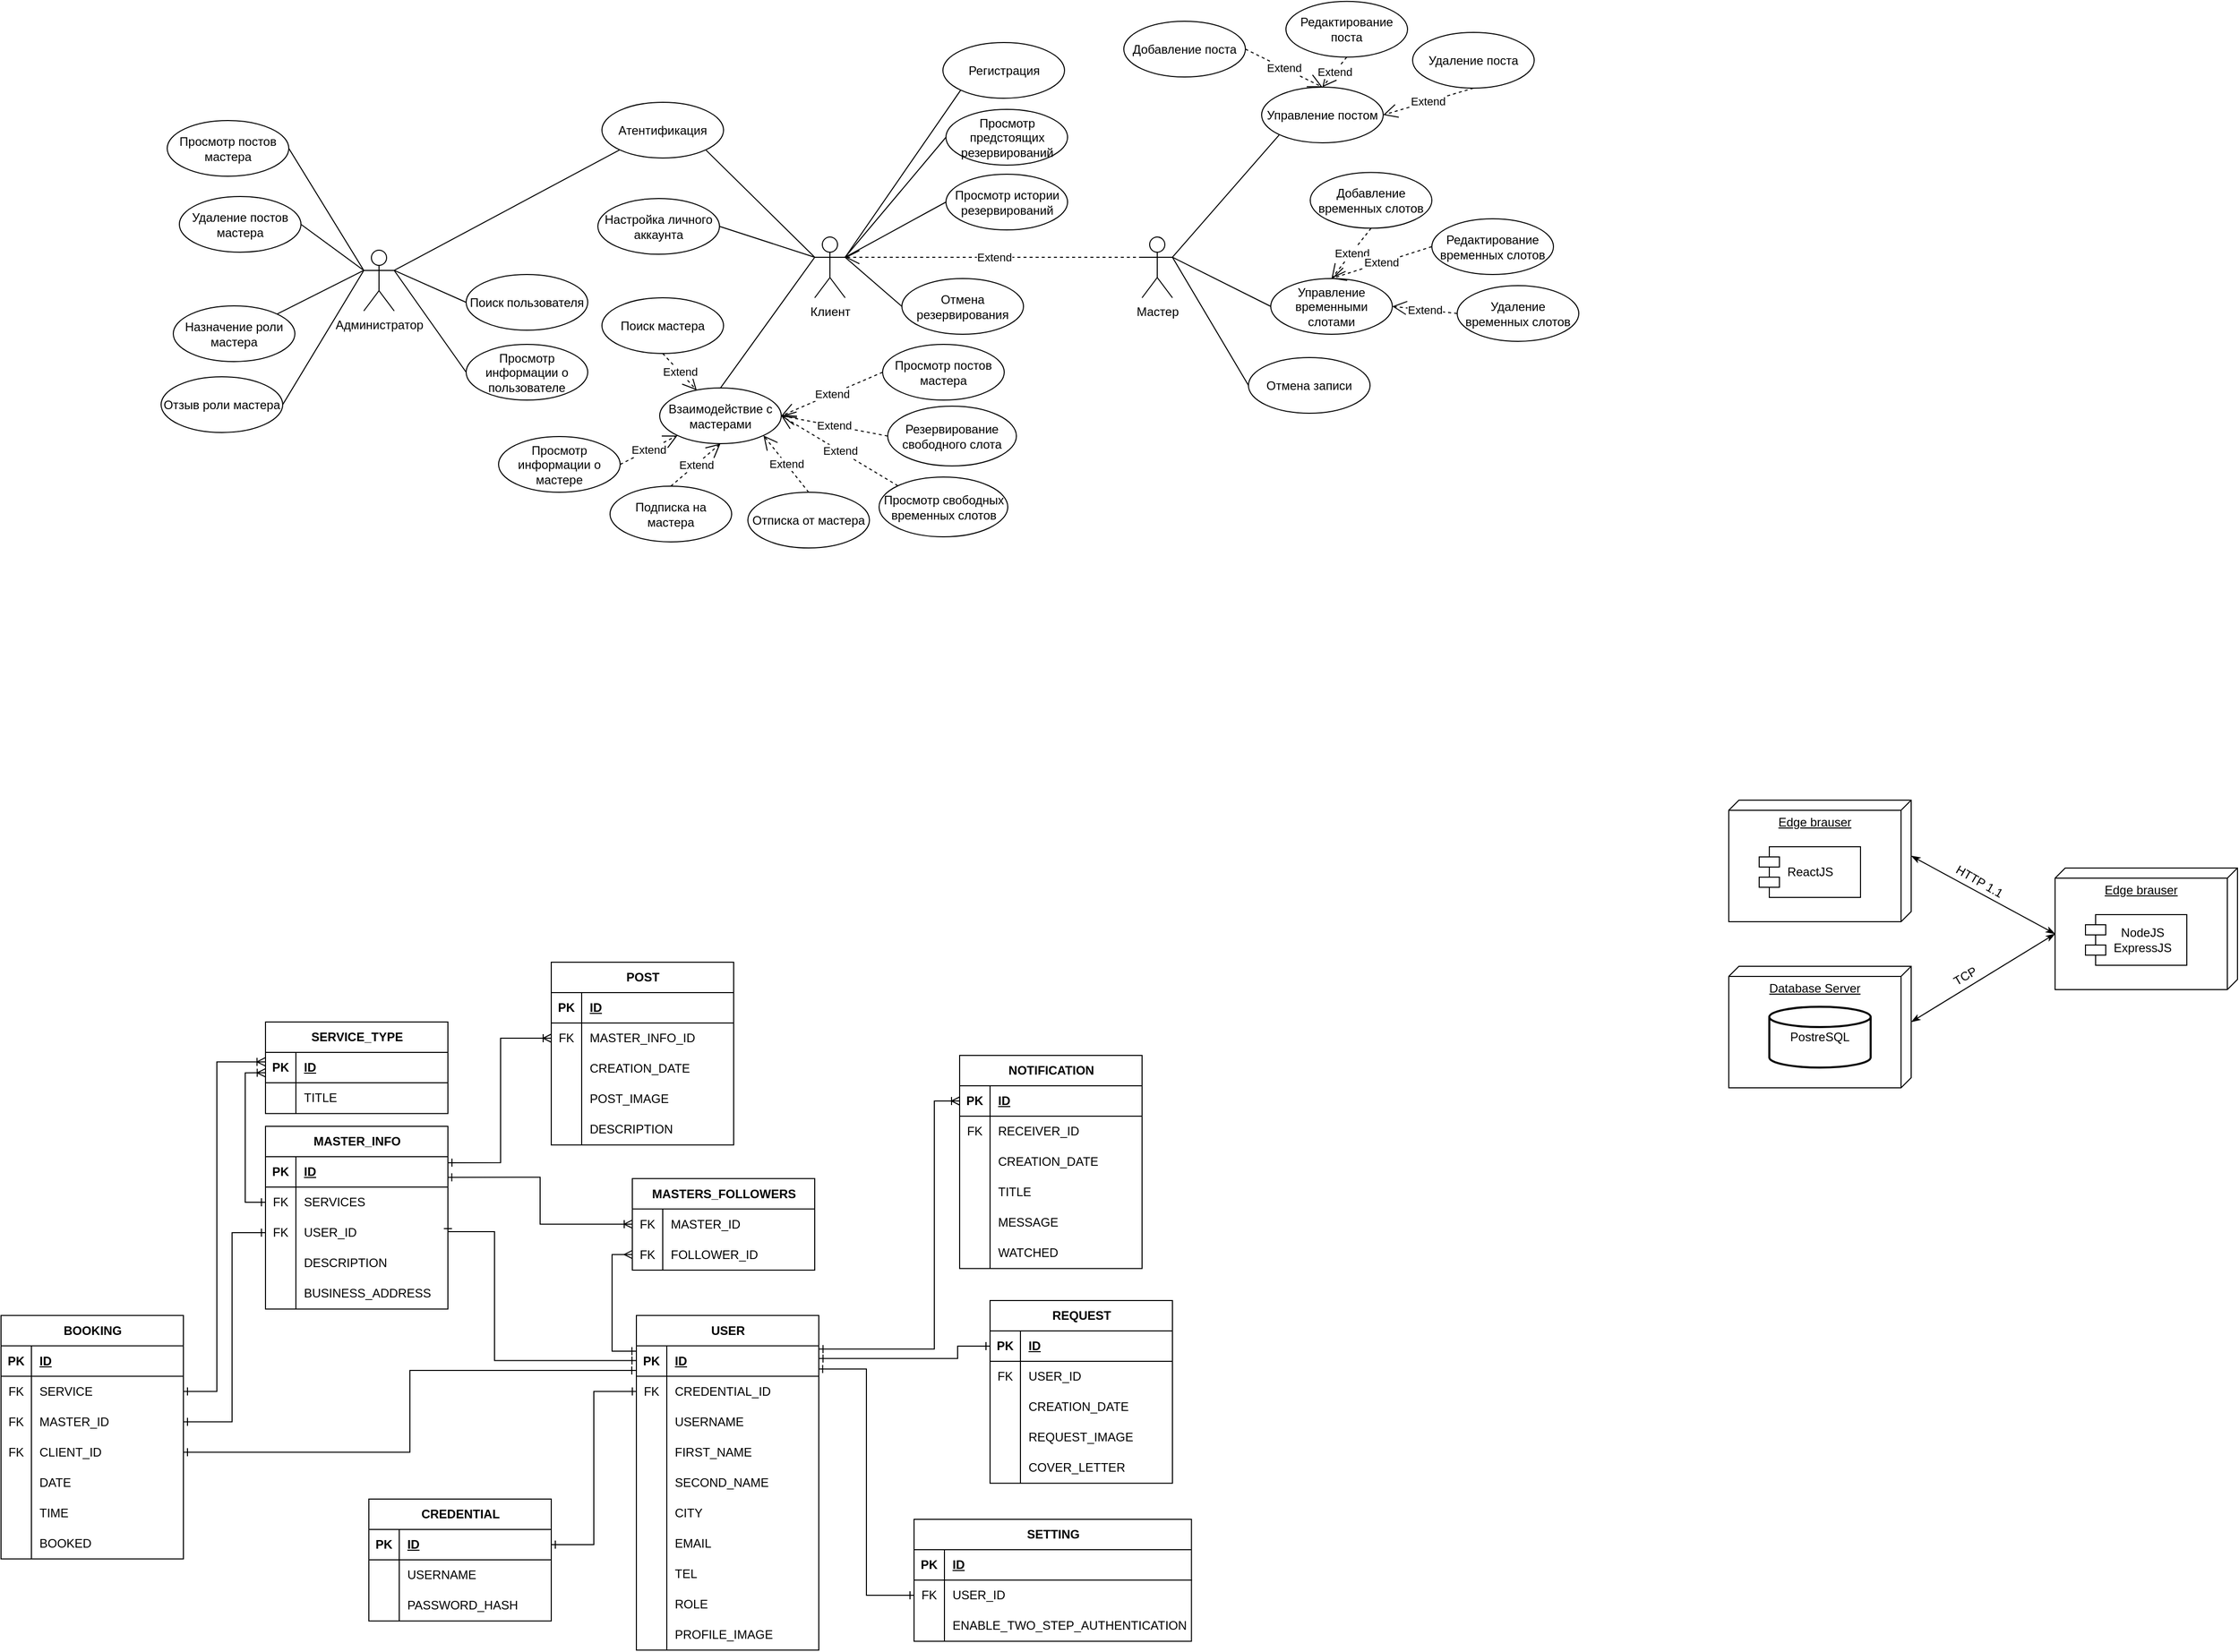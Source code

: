 <mxfile version="26.0.16">
  <diagram name="Страница — 1" id="Layrc5BZ7pRTJc2lWRi6">
    <mxGraphModel dx="4329" dy="544" grid="0" gridSize="10" guides="1" tooltips="1" connect="1" arrows="1" fold="1" page="0" pageScale="1" pageWidth="1654" pageHeight="1169" math="0" shadow="0">
      <root>
        <mxCell id="0" />
        <mxCell id="1" parent="0" />
        <mxCell id="wfmsOxuhuRaIuoQMw9XY-1" value="Администратор" style="shape=umlActor;verticalLabelPosition=bottom;verticalAlign=top;html=1;outlineConnect=0;" vertex="1" parent="1">
          <mxGeometry x="-1382" y="1356" width="30" height="60" as="geometry" />
        </mxCell>
        <mxCell id="wfmsOxuhuRaIuoQMw9XY-31" style="rounded=0;orthogonalLoop=1;jettySize=auto;html=1;exitX=1;exitY=0.333;exitDx=0;exitDy=0;exitPerimeter=0;entryX=0;entryY=0.5;entryDx=0;entryDy=0;endArrow=none;startFill=0;" edge="1" parent="1" source="wfmsOxuhuRaIuoQMw9XY-2" target="wfmsOxuhuRaIuoQMw9XY-30">
          <mxGeometry relative="1" as="geometry" />
        </mxCell>
        <mxCell id="wfmsOxuhuRaIuoQMw9XY-2" value="Клиент" style="shape=umlActor;verticalLabelPosition=bottom;verticalAlign=top;html=1;outlineConnect=0;" vertex="1" parent="1">
          <mxGeometry x="-937" y="1343" width="30" height="60" as="geometry" />
        </mxCell>
        <mxCell id="wfmsOxuhuRaIuoQMw9XY-3" value="Мастер" style="shape=umlActor;verticalLabelPosition=bottom;verticalAlign=top;html=1;outlineConnect=0;" vertex="1" parent="1">
          <mxGeometry x="-614" y="1343" width="30" height="60" as="geometry" />
        </mxCell>
        <mxCell id="wfmsOxuhuRaIuoQMw9XY-4" value="Удаление постов мастера" style="ellipse;whiteSpace=wrap;html=1;" vertex="1" parent="1">
          <mxGeometry x="-1564" y="1303" width="120" height="55" as="geometry" />
        </mxCell>
        <mxCell id="wfmsOxuhuRaIuoQMw9XY-5" style="rounded=0;orthogonalLoop=1;jettySize=auto;html=1;exitX=0;exitY=0.333;exitDx=0;exitDy=0;exitPerimeter=0;endArrow=none;startFill=0;entryX=1;entryY=0.5;entryDx=0;entryDy=0;" edge="1" parent="1" target="wfmsOxuhuRaIuoQMw9XY-4" source="wfmsOxuhuRaIuoQMw9XY-1">
          <mxGeometry relative="1" as="geometry">
            <mxPoint x="-1856" y="978" as="sourcePoint" />
            <mxPoint x="-1718" y="1358" as="targetPoint" />
          </mxGeometry>
        </mxCell>
        <mxCell id="wfmsOxuhuRaIuoQMw9XY-6" value="Просмотр постов мастера" style="ellipse;whiteSpace=wrap;html=1;" vertex="1" parent="1">
          <mxGeometry x="-1576" y="1228" width="120" height="55" as="geometry" />
        </mxCell>
        <mxCell id="wfmsOxuhuRaIuoQMw9XY-7" style="rounded=0;orthogonalLoop=1;jettySize=auto;html=1;exitX=0;exitY=0.333;exitDx=0;exitDy=0;exitPerimeter=0;endArrow=none;startFill=0;entryX=1;entryY=0.5;entryDx=0;entryDy=0;" edge="1" parent="1" target="wfmsOxuhuRaIuoQMw9XY-6" source="wfmsOxuhuRaIuoQMw9XY-1">
          <mxGeometry relative="1" as="geometry">
            <mxPoint x="-1394" y="1301" as="sourcePoint" />
            <mxPoint x="-1730" y="1283" as="targetPoint" />
          </mxGeometry>
        </mxCell>
        <mxCell id="wfmsOxuhuRaIuoQMw9XY-8" value="Назначение роли мастера" style="ellipse;whiteSpace=wrap;html=1;" vertex="1" parent="1">
          <mxGeometry x="-1570" y="1411" width="120" height="55" as="geometry" />
        </mxCell>
        <mxCell id="wfmsOxuhuRaIuoQMw9XY-9" style="rounded=0;orthogonalLoop=1;jettySize=auto;html=1;endArrow=none;startFill=0;entryX=1;entryY=0;entryDx=0;entryDy=0;exitX=0;exitY=0.333;exitDx=0;exitDy=0;exitPerimeter=0;" edge="1" parent="1" target="wfmsOxuhuRaIuoQMw9XY-8" source="wfmsOxuhuRaIuoQMw9XY-1">
          <mxGeometry relative="1" as="geometry">
            <mxPoint x="-1388" y="1386" as="sourcePoint" />
            <mxPoint x="-1724" y="1466" as="targetPoint" />
          </mxGeometry>
        </mxCell>
        <mxCell id="wfmsOxuhuRaIuoQMw9XY-10" value="Отзыв роли мастера" style="ellipse;whiteSpace=wrap;html=1;" vertex="1" parent="1">
          <mxGeometry x="-1582" y="1481" width="120" height="55" as="geometry" />
        </mxCell>
        <mxCell id="wfmsOxuhuRaIuoQMw9XY-11" style="rounded=0;orthogonalLoop=1;jettySize=auto;html=1;endArrow=none;startFill=0;entryX=1;entryY=0.5;entryDx=0;entryDy=0;exitX=0;exitY=0.333;exitDx=0;exitDy=0;exitPerimeter=0;" edge="1" parent="1" target="wfmsOxuhuRaIuoQMw9XY-10" source="wfmsOxuhuRaIuoQMw9XY-1">
          <mxGeometry relative="1" as="geometry">
            <mxPoint x="-1394" y="1446" as="sourcePoint" />
            <mxPoint x="-1736" y="1536" as="targetPoint" />
          </mxGeometry>
        </mxCell>
        <mxCell id="wfmsOxuhuRaIuoQMw9XY-12" value="Поиск пользователя" style="ellipse;whiteSpace=wrap;html=1;" vertex="1" parent="1">
          <mxGeometry x="-1281" y="1380" width="120" height="55" as="geometry" />
        </mxCell>
        <mxCell id="wfmsOxuhuRaIuoQMw9XY-13" style="rounded=0;orthogonalLoop=1;jettySize=auto;html=1;exitX=1;exitY=0.333;exitDx=0;exitDy=0;exitPerimeter=0;endArrow=none;startFill=0;entryX=0;entryY=0.5;entryDx=0;entryDy=0;" edge="1" parent="1" target="wfmsOxuhuRaIuoQMw9XY-12" source="wfmsOxuhuRaIuoQMw9XY-1">
          <mxGeometry relative="1" as="geometry">
            <mxPoint x="-1027" y="1443.12" as="sourcePoint" />
            <mxPoint x="-1363" y="1425.12" as="targetPoint" />
          </mxGeometry>
        </mxCell>
        <mxCell id="wfmsOxuhuRaIuoQMw9XY-14" value="Просмотр информации о пользователе" style="ellipse;whiteSpace=wrap;html=1;" vertex="1" parent="1">
          <mxGeometry x="-1281" y="1449" width="120" height="55" as="geometry" />
        </mxCell>
        <mxCell id="wfmsOxuhuRaIuoQMw9XY-15" style="rounded=0;orthogonalLoop=1;jettySize=auto;html=1;exitX=1;exitY=0.333;exitDx=0;exitDy=0;exitPerimeter=0;endArrow=none;startFill=0;entryX=0;entryY=0.5;entryDx=0;entryDy=0;" edge="1" parent="1" target="wfmsOxuhuRaIuoQMw9XY-14" source="wfmsOxuhuRaIuoQMw9XY-1">
          <mxGeometry relative="1" as="geometry">
            <mxPoint x="-1385" y="1441" as="sourcePoint" />
            <mxPoint x="-1357" y="1493.12" as="targetPoint" />
          </mxGeometry>
        </mxCell>
        <mxCell id="wfmsOxuhuRaIuoQMw9XY-16" value="Атентификация" style="ellipse;whiteSpace=wrap;html=1;" vertex="1" parent="1">
          <mxGeometry x="-1147" y="1210" width="120" height="55" as="geometry" />
        </mxCell>
        <mxCell id="wfmsOxuhuRaIuoQMw9XY-17" style="rounded=0;orthogonalLoop=1;jettySize=auto;html=1;exitX=0;exitY=0.333;exitDx=0;exitDy=0;exitPerimeter=0;endArrow=none;startFill=0;entryX=1;entryY=1;entryDx=0;entryDy=0;" edge="1" parent="1" target="wfmsOxuhuRaIuoQMw9XY-16" source="wfmsOxuhuRaIuoQMw9XY-2">
          <mxGeometry relative="1" as="geometry">
            <mxPoint x="-929" y="1317" as="sourcePoint" />
            <mxPoint x="-1277" y="1224" as="targetPoint" />
          </mxGeometry>
        </mxCell>
        <mxCell id="wfmsOxuhuRaIuoQMw9XY-19" style="rounded=0;orthogonalLoop=1;jettySize=auto;html=1;exitX=1;exitY=0.333;exitDx=0;exitDy=0;exitPerimeter=0;endArrow=none;startFill=0;entryX=0;entryY=1;entryDx=0;entryDy=0;" edge="1" parent="1" source="wfmsOxuhuRaIuoQMw9XY-1" target="wfmsOxuhuRaIuoQMw9XY-16">
          <mxGeometry relative="1" as="geometry">
            <mxPoint x="-1381" y="1383" as="sourcePoint" />
            <mxPoint x="-1271" y="1418" as="targetPoint" />
          </mxGeometry>
        </mxCell>
        <mxCell id="wfmsOxuhuRaIuoQMw9XY-20" value="Поиск мастера" style="ellipse;whiteSpace=wrap;html=1;" vertex="1" parent="1">
          <mxGeometry x="-1147" y="1403" width="120" height="55" as="geometry" />
        </mxCell>
        <mxCell id="wfmsOxuhuRaIuoQMw9XY-22" value="Просмотр информации о мастере" style="ellipse;whiteSpace=wrap;html=1;" vertex="1" parent="1">
          <mxGeometry x="-1249" y="1540" width="120" height="55" as="geometry" />
        </mxCell>
        <mxCell id="wfmsOxuhuRaIuoQMw9XY-24" value="Просмотр постов мастера" style="ellipse;whiteSpace=wrap;html=1;" vertex="1" parent="1">
          <mxGeometry x="-870" y="1449" width="120" height="55" as="geometry" />
        </mxCell>
        <mxCell id="wfmsOxuhuRaIuoQMw9XY-26" value="Отмена резервирования" style="ellipse;whiteSpace=wrap;html=1;" vertex="1" parent="1">
          <mxGeometry x="-851" y="1384" width="120" height="55" as="geometry" />
        </mxCell>
        <mxCell id="wfmsOxuhuRaIuoQMw9XY-27" style="rounded=0;orthogonalLoop=1;jettySize=auto;html=1;endArrow=none;startFill=0;entryX=1;entryY=0.333;entryDx=0;entryDy=0;exitX=0;exitY=0.5;exitDx=0;exitDy=0;entryPerimeter=0;" edge="1" parent="1" target="wfmsOxuhuRaIuoQMw9XY-2" source="wfmsOxuhuRaIuoQMw9XY-26">
          <mxGeometry relative="1" as="geometry">
            <mxPoint x="-560" y="1695" as="sourcePoint" />
            <mxPoint x="-889" y="1894.12" as="targetPoint" />
          </mxGeometry>
        </mxCell>
        <mxCell id="wfmsOxuhuRaIuoQMw9XY-28" value="Регистрация" style="ellipse;whiteSpace=wrap;html=1;" vertex="1" parent="1">
          <mxGeometry x="-810.5" y="1151" width="120" height="55" as="geometry" />
        </mxCell>
        <mxCell id="wfmsOxuhuRaIuoQMw9XY-29" style="rounded=0;orthogonalLoop=1;jettySize=auto;html=1;endArrow=none;startFill=0;entryX=0;entryY=1;entryDx=0;entryDy=0;exitX=1;exitY=0.333;exitDx=0;exitDy=0;exitPerimeter=0;" edge="1" parent="1" target="wfmsOxuhuRaIuoQMw9XY-28" source="wfmsOxuhuRaIuoQMw9XY-2">
          <mxGeometry relative="1" as="geometry">
            <mxPoint x="-1093" y="1406" as="sourcePoint" />
            <mxPoint x="-945.5" y="1400.56" as="targetPoint" />
          </mxGeometry>
        </mxCell>
        <mxCell id="wfmsOxuhuRaIuoQMw9XY-30" value="Просмотр предстоящих резервирований" style="ellipse;whiteSpace=wrap;html=1;" vertex="1" parent="1">
          <mxGeometry x="-807.5" y="1217" width="120" height="55" as="geometry" />
        </mxCell>
        <mxCell id="wfmsOxuhuRaIuoQMw9XY-33" value="Подписка на мастера" style="ellipse;whiteSpace=wrap;html=1;" vertex="1" parent="1">
          <mxGeometry x="-1139" y="1589" width="120" height="55" as="geometry" />
        </mxCell>
        <mxCell id="wfmsOxuhuRaIuoQMw9XY-35" value="Отписка от мастера" style="ellipse;whiteSpace=wrap;html=1;" vertex="1" parent="1">
          <mxGeometry x="-1003" y="1595" width="120" height="55" as="geometry" />
        </mxCell>
        <mxCell id="wfmsOxuhuRaIuoQMw9XY-37" style="rounded=0;orthogonalLoop=1;jettySize=auto;html=1;exitX=0;exitY=0.333;exitDx=0;exitDy=0;exitPerimeter=0;entryX=1;entryY=0.5;entryDx=0;entryDy=0;endArrow=none;startFill=0;" edge="1" parent="1" target="wfmsOxuhuRaIuoQMw9XY-38" source="wfmsOxuhuRaIuoQMw9XY-2">
          <mxGeometry relative="1" as="geometry">
            <mxPoint x="-1309" y="1616" as="sourcePoint" />
          </mxGeometry>
        </mxCell>
        <mxCell id="wfmsOxuhuRaIuoQMw9XY-38" value="Настройка личного аккаунта" style="ellipse;whiteSpace=wrap;html=1;" vertex="1" parent="1">
          <mxGeometry x="-1151" y="1305" width="120" height="55" as="geometry" />
        </mxCell>
        <mxCell id="wfmsOxuhuRaIuoQMw9XY-39" style="rounded=0;orthogonalLoop=1;jettySize=auto;html=1;exitX=1;exitY=0.333;exitDx=0;exitDy=0;exitPerimeter=0;entryX=0;entryY=0.5;entryDx=0;entryDy=0;endArrow=none;startFill=0;" edge="1" parent="1" target="wfmsOxuhuRaIuoQMw9XY-40" source="wfmsOxuhuRaIuoQMw9XY-2">
          <mxGeometry relative="1" as="geometry">
            <mxPoint x="-917.0" y="1363" as="sourcePoint" />
          </mxGeometry>
        </mxCell>
        <mxCell id="wfmsOxuhuRaIuoQMw9XY-40" value="Просмотр истории резервирований" style="ellipse;whiteSpace=wrap;html=1;" vertex="1" parent="1">
          <mxGeometry x="-807.5" y="1281" width="120" height="55" as="geometry" />
        </mxCell>
        <mxCell id="wfmsOxuhuRaIuoQMw9XY-41" value="Extend" style="endArrow=open;endSize=12;dashed=1;html=1;rounded=0;exitX=0;exitY=0.333;exitDx=0;exitDy=0;exitPerimeter=0;entryX=1;entryY=0.333;entryDx=0;entryDy=0;entryPerimeter=0;" edge="1" parent="1" source="wfmsOxuhuRaIuoQMw9XY-3" target="wfmsOxuhuRaIuoQMw9XY-2">
          <mxGeometry width="160" relative="1" as="geometry">
            <mxPoint x="-590" y="1365.5" as="sourcePoint" />
            <mxPoint x="-889" y="1362" as="targetPoint" />
          </mxGeometry>
        </mxCell>
        <mxCell id="wfmsOxuhuRaIuoQMw9XY-45" value="Управление постом" style="ellipse;whiteSpace=wrap;html=1;" vertex="1" parent="1">
          <mxGeometry x="-496" y="1195" width="120" height="55" as="geometry" />
        </mxCell>
        <mxCell id="wfmsOxuhuRaIuoQMw9XY-46" style="rounded=0;orthogonalLoop=1;jettySize=auto;html=1;endArrow=none;startFill=0;entryX=0;entryY=1;entryDx=0;entryDy=0;exitX=1;exitY=0.333;exitDx=0;exitDy=0;exitPerimeter=0;" edge="1" parent="1" target="wfmsOxuhuRaIuoQMw9XY-45" source="wfmsOxuhuRaIuoQMw9XY-3">
          <mxGeometry relative="1" as="geometry">
            <mxPoint x="-459" y="1385" as="sourcePoint" />
            <mxPoint x="-593" y="1450.56" as="targetPoint" />
          </mxGeometry>
        </mxCell>
        <mxCell id="wfmsOxuhuRaIuoQMw9XY-49" value="Extend" style="endArrow=open;endSize=12;dashed=1;html=1;rounded=0;exitX=1;exitY=0.5;exitDx=0;exitDy=0;entryX=0.5;entryY=0;entryDx=0;entryDy=0;" edge="1" parent="1" source="wfmsOxuhuRaIuoQMw9XY-50" target="wfmsOxuhuRaIuoQMw9XY-45">
          <mxGeometry width="160" relative="1" as="geometry">
            <mxPoint x="-510.0" y="1126" as="sourcePoint" />
            <mxPoint x="-448" y="1195" as="targetPoint" />
          </mxGeometry>
        </mxCell>
        <mxCell id="wfmsOxuhuRaIuoQMw9XY-50" value="Добавление поста" style="ellipse;whiteSpace=wrap;html=1;" vertex="1" parent="1">
          <mxGeometry x="-632" y="1130" width="120" height="55" as="geometry" />
        </mxCell>
        <mxCell id="wfmsOxuhuRaIuoQMw9XY-51" value="Extend" style="endArrow=open;endSize=12;dashed=1;html=1;rounded=0;exitX=0.5;exitY=1;exitDx=0;exitDy=0;entryX=0.5;entryY=0;entryDx=0;entryDy=0;" edge="1" parent="1" source="wfmsOxuhuRaIuoQMw9XY-52" target="wfmsOxuhuRaIuoQMw9XY-45">
          <mxGeometry width="160" relative="1" as="geometry">
            <mxPoint x="-350.0" y="1106.41" as="sourcePoint" />
            <mxPoint x="-288" y="1175.41" as="targetPoint" />
          </mxGeometry>
        </mxCell>
        <mxCell id="wfmsOxuhuRaIuoQMw9XY-52" value="Редактирование поста" style="ellipse;whiteSpace=wrap;html=1;" vertex="1" parent="1">
          <mxGeometry x="-472" y="1110.41" width="120" height="55" as="geometry" />
        </mxCell>
        <mxCell id="wfmsOxuhuRaIuoQMw9XY-53" value="Extend" style="endArrow=open;endSize=12;dashed=1;html=1;rounded=0;exitX=0.5;exitY=1;exitDx=0;exitDy=0;entryX=1;entryY=0.5;entryDx=0;entryDy=0;" edge="1" parent="1" source="wfmsOxuhuRaIuoQMw9XY-54" target="wfmsOxuhuRaIuoQMw9XY-45">
          <mxGeometry width="160" relative="1" as="geometry">
            <mxPoint x="-225.0" y="1137" as="sourcePoint" />
            <mxPoint x="-311" y="1225.59" as="targetPoint" />
          </mxGeometry>
        </mxCell>
        <mxCell id="wfmsOxuhuRaIuoQMw9XY-54" value="Удаление поста" style="ellipse;whiteSpace=wrap;html=1;" vertex="1" parent="1">
          <mxGeometry x="-347" y="1141" width="120" height="55" as="geometry" />
        </mxCell>
        <mxCell id="wfmsOxuhuRaIuoQMw9XY-55" value="Управление временными слотами" style="ellipse;whiteSpace=wrap;html=1;" vertex="1" parent="1">
          <mxGeometry x="-487" y="1384" width="120" height="55" as="geometry" />
        </mxCell>
        <mxCell id="wfmsOxuhuRaIuoQMw9XY-56" style="rounded=0;orthogonalLoop=1;jettySize=auto;html=1;endArrow=none;startFill=0;entryX=0;entryY=0.5;entryDx=0;entryDy=0;exitX=1;exitY=0.333;exitDx=0;exitDy=0;exitPerimeter=0;" edge="1" parent="1" target="wfmsOxuhuRaIuoQMw9XY-55" source="wfmsOxuhuRaIuoQMw9XY-3">
          <mxGeometry relative="1" as="geometry">
            <mxPoint x="-400" y="1512.3" as="sourcePoint" />
            <mxPoint x="-409" y="1599.86" as="targetPoint" />
          </mxGeometry>
        </mxCell>
        <mxCell id="wfmsOxuhuRaIuoQMw9XY-57" value="Extend" style="endArrow=open;endSize=12;dashed=1;html=1;rounded=0;exitX=0.5;exitY=1;exitDx=0;exitDy=0;entryX=0.5;entryY=0;entryDx=0;entryDy=0;" edge="1" parent="1" source="wfmsOxuhuRaIuoQMw9XY-58" target="wfmsOxuhuRaIuoQMw9XY-55">
          <mxGeometry width="160" relative="1" as="geometry">
            <mxPoint x="-326.0" y="1275.3" as="sourcePoint" />
            <mxPoint x="-264" y="1344.3" as="targetPoint" />
          </mxGeometry>
        </mxCell>
        <mxCell id="wfmsOxuhuRaIuoQMw9XY-58" value="Добавление временных слотов" style="ellipse;whiteSpace=wrap;html=1;" vertex="1" parent="1">
          <mxGeometry x="-448" y="1279.3" width="120" height="55" as="geometry" />
        </mxCell>
        <mxCell id="wfmsOxuhuRaIuoQMw9XY-59" value="Extend" style="endArrow=open;endSize=12;dashed=1;html=1;rounded=0;exitX=0;exitY=0.5;exitDx=0;exitDy=0;entryX=0.5;entryY=0;entryDx=0;entryDy=0;" edge="1" parent="1" source="wfmsOxuhuRaIuoQMw9XY-60" target="wfmsOxuhuRaIuoQMw9XY-55">
          <mxGeometry width="160" relative="1" as="geometry">
            <mxPoint x="-166.0" y="1255.71" as="sourcePoint" />
            <mxPoint x="-104" y="1324.71" as="targetPoint" />
          </mxGeometry>
        </mxCell>
        <mxCell id="wfmsOxuhuRaIuoQMw9XY-60" value="Редактирование временных слотов" style="ellipse;whiteSpace=wrap;html=1;" vertex="1" parent="1">
          <mxGeometry x="-328" y="1325" width="120" height="55" as="geometry" />
        </mxCell>
        <mxCell id="wfmsOxuhuRaIuoQMw9XY-61" value="Extend" style="endArrow=open;endSize=12;dashed=1;html=1;rounded=0;exitX=0;exitY=0.5;exitDx=0;exitDy=0;entryX=1;entryY=0.5;entryDx=0;entryDy=0;" edge="1" parent="1" source="wfmsOxuhuRaIuoQMw9XY-62" target="wfmsOxuhuRaIuoQMw9XY-55">
          <mxGeometry width="160" relative="1" as="geometry">
            <mxPoint x="-41.0" y="1286.3" as="sourcePoint" />
            <mxPoint x="-127" y="1374.89" as="targetPoint" />
          </mxGeometry>
        </mxCell>
        <mxCell id="wfmsOxuhuRaIuoQMw9XY-62" value="Удаление временных слотов" style="ellipse;whiteSpace=wrap;html=1;" vertex="1" parent="1">
          <mxGeometry x="-303" y="1391" width="120" height="55" as="geometry" />
        </mxCell>
        <mxCell id="wfmsOxuhuRaIuoQMw9XY-63" value="Отмена записи" style="ellipse;whiteSpace=wrap;html=1;" vertex="1" parent="1">
          <mxGeometry x="-509" y="1462" width="120" height="55" as="geometry" />
        </mxCell>
        <mxCell id="wfmsOxuhuRaIuoQMw9XY-64" style="rounded=0;orthogonalLoop=1;jettySize=auto;html=1;endArrow=none;startFill=0;entryX=0;entryY=0.5;entryDx=0;entryDy=0;exitX=1;exitY=0.333;exitDx=0;exitDy=0;exitPerimeter=0;" edge="1" parent="1" target="wfmsOxuhuRaIuoQMw9XY-63" source="wfmsOxuhuRaIuoQMw9XY-3">
          <mxGeometry relative="1" as="geometry">
            <mxPoint x="-593" y="1444" as="sourcePoint" />
            <mxPoint x="-418" y="1680.86" as="targetPoint" />
          </mxGeometry>
        </mxCell>
        <mxCell id="wfmsOxuhuRaIuoQMw9XY-65" value="Взаимодействие с мастерами" style="ellipse;whiteSpace=wrap;html=1;" vertex="1" parent="1">
          <mxGeometry x="-1090" y="1492" width="120" height="55" as="geometry" />
        </mxCell>
        <mxCell id="wfmsOxuhuRaIuoQMw9XY-66" style="rounded=0;orthogonalLoop=1;jettySize=auto;html=1;exitX=0;exitY=0.333;exitDx=0;exitDy=0;exitPerimeter=0;endArrow=none;startFill=0;entryX=0.5;entryY=0;entryDx=0;entryDy=0;" edge="1" parent="1" target="wfmsOxuhuRaIuoQMw9XY-65" source="wfmsOxuhuRaIuoQMw9XY-2">
          <mxGeometry relative="1" as="geometry">
            <mxPoint x="-910" y="1516" as="sourcePoint" />
            <mxPoint x="-1226" y="1504" as="targetPoint" />
          </mxGeometry>
        </mxCell>
        <mxCell id="wfmsOxuhuRaIuoQMw9XY-67" value="Extend" style="endArrow=open;endSize=12;dashed=1;html=1;rounded=0;exitX=0.5;exitY=1;exitDx=0;exitDy=0;" edge="1" parent="1" source="wfmsOxuhuRaIuoQMw9XY-20" target="wfmsOxuhuRaIuoQMw9XY-65">
          <mxGeometry width="160" relative="1" as="geometry">
            <mxPoint x="-976" y="1511" as="sourcePoint" />
            <mxPoint x="-900" y="1548" as="targetPoint" />
          </mxGeometry>
        </mxCell>
        <mxCell id="wfmsOxuhuRaIuoQMw9XY-68" value="Extend" style="endArrow=open;endSize=12;dashed=1;html=1;rounded=0;exitX=0.5;exitY=0;exitDx=0;exitDy=0;entryX=0.5;entryY=1;entryDx=0;entryDy=0;" edge="1" parent="1" source="wfmsOxuhuRaIuoQMw9XY-33" target="wfmsOxuhuRaIuoQMw9XY-65">
          <mxGeometry width="160" relative="1" as="geometry">
            <mxPoint x="-1054" y="1401" as="sourcePoint" />
            <mxPoint x="-985" y="1501" as="targetPoint" />
          </mxGeometry>
        </mxCell>
        <mxCell id="wfmsOxuhuRaIuoQMw9XY-69" value="Extend" style="endArrow=open;endSize=12;dashed=1;html=1;rounded=0;exitX=0.5;exitY=0;exitDx=0;exitDy=0;entryX=1;entryY=1;entryDx=0;entryDy=0;" edge="1" parent="1" source="wfmsOxuhuRaIuoQMw9XY-35" target="wfmsOxuhuRaIuoQMw9XY-65">
          <mxGeometry width="160" relative="1" as="geometry">
            <mxPoint x="-1077" y="1525" as="sourcePoint" />
            <mxPoint x="-981" y="1491" as="targetPoint" />
          </mxGeometry>
        </mxCell>
        <mxCell id="wfmsOxuhuRaIuoQMw9XY-70" value="Extend" style="endArrow=open;endSize=12;dashed=1;html=1;rounded=0;exitX=1;exitY=0.5;exitDx=0;exitDy=0;entryX=0;entryY=1;entryDx=0;entryDy=0;" edge="1" parent="1" source="wfmsOxuhuRaIuoQMw9XY-22" target="wfmsOxuhuRaIuoQMw9XY-65">
          <mxGeometry width="160" relative="1" as="geometry">
            <mxPoint x="-992" y="1543" as="sourcePoint" />
            <mxPoint x="-981" y="1491" as="targetPoint" />
          </mxGeometry>
        </mxCell>
        <mxCell id="wfmsOxuhuRaIuoQMw9XY-71" value="Просмотр свободных временных&amp;nbsp;&lt;span style=&quot;background-color: transparent; color: light-dark(rgb(0, 0, 0), rgb(255, 255, 255));&quot;&gt;слотов&lt;/span&gt;" style="ellipse;whiteSpace=wrap;html=1;" vertex="1" parent="1">
          <mxGeometry x="-873.5" y="1580" width="127" height="59" as="geometry" />
        </mxCell>
        <mxCell id="wfmsOxuhuRaIuoQMw9XY-72" value="Extend" style="endArrow=open;endSize=12;dashed=1;html=1;rounded=0;exitX=0;exitY=0;exitDx=0;exitDy=0;entryX=1;entryY=0.5;entryDx=0;entryDy=0;" edge="1" parent="1" source="wfmsOxuhuRaIuoQMw9XY-71" target="wfmsOxuhuRaIuoQMw9XY-65">
          <mxGeometry width="160" relative="1" as="geometry">
            <mxPoint x="-961" y="1482" as="sourcePoint" />
            <mxPoint x="-862" y="1474" as="targetPoint" />
          </mxGeometry>
        </mxCell>
        <mxCell id="wfmsOxuhuRaIuoQMw9XY-73" value="Extend" style="endArrow=open;endSize=12;dashed=1;html=1;rounded=0;exitX=0;exitY=0.5;exitDx=0;exitDy=0;entryX=1;entryY=0.5;entryDx=0;entryDy=0;" edge="1" parent="1" source="wfmsOxuhuRaIuoQMw9XY-24" target="wfmsOxuhuRaIuoQMw9XY-65">
          <mxGeometry width="160" relative="1" as="geometry">
            <mxPoint x="-828" y="1567" as="sourcePoint" />
            <mxPoint x="-951" y="1508" as="targetPoint" />
          </mxGeometry>
        </mxCell>
        <mxCell id="wfmsOxuhuRaIuoQMw9XY-74" value="Резервирование свободного слота" style="ellipse;whiteSpace=wrap;html=1;" vertex="1" parent="1">
          <mxGeometry x="-865" y="1510" width="127" height="59" as="geometry" />
        </mxCell>
        <mxCell id="wfmsOxuhuRaIuoQMw9XY-75" value="Extend" style="endArrow=open;endSize=12;dashed=1;html=1;rounded=0;exitX=0;exitY=0.5;exitDx=0;exitDy=0;entryX=1;entryY=0.5;entryDx=0;entryDy=0;" edge="1" parent="1" source="wfmsOxuhuRaIuoQMw9XY-74" target="wfmsOxuhuRaIuoQMw9XY-65">
          <mxGeometry width="160" relative="1" as="geometry">
            <mxPoint x="-949" y="1420" as="sourcePoint" />
            <mxPoint x="-958" y="1458" as="targetPoint" />
          </mxGeometry>
        </mxCell>
        <mxCell id="wfmsOxuhuRaIuoQMw9XY-95" value="USER" style="shape=table;startSize=30;container=1;collapsible=1;childLayout=tableLayout;fixedRows=1;rowLines=0;fontStyle=1;align=center;resizeLast=1;html=1;" vertex="1" parent="1">
          <mxGeometry x="-1113" y="2407.71" width="180" height="330.412" as="geometry">
            <mxRectangle x="-1113" y="2407.71" width="76" height="30" as="alternateBounds" />
          </mxGeometry>
        </mxCell>
        <mxCell id="wfmsOxuhuRaIuoQMw9XY-96" value="" style="shape=tableRow;horizontal=0;startSize=0;swimlaneHead=0;swimlaneBody=0;fillColor=none;collapsible=0;dropTarget=0;points=[[0,0.5],[1,0.5]];portConstraint=eastwest;top=0;left=0;right=0;bottom=1;" vertex="1" parent="wfmsOxuhuRaIuoQMw9XY-95">
          <mxGeometry y="30" width="180" height="30" as="geometry" />
        </mxCell>
        <mxCell id="wfmsOxuhuRaIuoQMw9XY-97" value="PK" style="shape=partialRectangle;connectable=0;fillColor=none;top=0;left=0;bottom=0;right=0;fontStyle=1;overflow=hidden;whiteSpace=wrap;html=1;" vertex="1" parent="wfmsOxuhuRaIuoQMw9XY-96">
          <mxGeometry width="30" height="30" as="geometry">
            <mxRectangle width="30" height="30" as="alternateBounds" />
          </mxGeometry>
        </mxCell>
        <mxCell id="wfmsOxuhuRaIuoQMw9XY-98" value="ID" style="shape=partialRectangle;connectable=0;fillColor=none;top=0;left=0;bottom=0;right=0;align=left;spacingLeft=6;fontStyle=5;overflow=hidden;whiteSpace=wrap;html=1;" vertex="1" parent="wfmsOxuhuRaIuoQMw9XY-96">
          <mxGeometry x="30" width="150" height="30" as="geometry">
            <mxRectangle width="150" height="30" as="alternateBounds" />
          </mxGeometry>
        </mxCell>
        <mxCell id="wfmsOxuhuRaIuoQMw9XY-99" value="" style="shape=tableRow;horizontal=0;startSize=0;swimlaneHead=0;swimlaneBody=0;fillColor=none;collapsible=0;dropTarget=0;points=[[0,0.5],[1,0.5]];portConstraint=eastwest;top=0;left=0;right=0;bottom=0;" vertex="1" parent="wfmsOxuhuRaIuoQMw9XY-95">
          <mxGeometry y="60" width="180" height="30" as="geometry" />
        </mxCell>
        <mxCell id="wfmsOxuhuRaIuoQMw9XY-100" value="FK" style="shape=partialRectangle;connectable=0;fillColor=none;top=0;left=0;bottom=0;right=0;editable=1;overflow=hidden;whiteSpace=wrap;html=1;" vertex="1" parent="wfmsOxuhuRaIuoQMw9XY-99">
          <mxGeometry width="30" height="30" as="geometry">
            <mxRectangle width="30" height="30" as="alternateBounds" />
          </mxGeometry>
        </mxCell>
        <mxCell id="wfmsOxuhuRaIuoQMw9XY-101" value="CREDENTIAL_ID" style="shape=partialRectangle;connectable=0;fillColor=none;top=0;left=0;bottom=0;right=0;align=left;spacingLeft=6;overflow=hidden;whiteSpace=wrap;html=1;" vertex="1" parent="wfmsOxuhuRaIuoQMw9XY-99">
          <mxGeometry x="30" width="150" height="30" as="geometry">
            <mxRectangle width="150" height="30" as="alternateBounds" />
          </mxGeometry>
        </mxCell>
        <mxCell id="wfmsOxuhuRaIuoQMw9XY-102" value="" style="shape=tableRow;horizontal=0;startSize=0;swimlaneHead=0;swimlaneBody=0;fillColor=none;collapsible=0;dropTarget=0;points=[[0,0.5],[1,0.5]];portConstraint=eastwest;top=0;left=0;right=0;bottom=0;" vertex="1" parent="wfmsOxuhuRaIuoQMw9XY-95">
          <mxGeometry y="90" width="180" height="30" as="geometry" />
        </mxCell>
        <mxCell id="wfmsOxuhuRaIuoQMw9XY-103" value="" style="shape=partialRectangle;connectable=0;fillColor=none;top=0;left=0;bottom=0;right=0;editable=1;overflow=hidden;whiteSpace=wrap;html=1;" vertex="1" parent="wfmsOxuhuRaIuoQMw9XY-102">
          <mxGeometry width="30" height="30" as="geometry">
            <mxRectangle width="30" height="30" as="alternateBounds" />
          </mxGeometry>
        </mxCell>
        <mxCell id="wfmsOxuhuRaIuoQMw9XY-104" value="USERNAME" style="shape=partialRectangle;connectable=0;fillColor=none;top=0;left=0;bottom=0;right=0;align=left;spacingLeft=6;overflow=hidden;whiteSpace=wrap;html=1;" vertex="1" parent="wfmsOxuhuRaIuoQMw9XY-102">
          <mxGeometry x="30" width="150" height="30" as="geometry">
            <mxRectangle width="150" height="30" as="alternateBounds" />
          </mxGeometry>
        </mxCell>
        <mxCell id="wfmsOxuhuRaIuoQMw9XY-105" value="" style="shape=tableRow;horizontal=0;startSize=0;swimlaneHead=0;swimlaneBody=0;fillColor=none;collapsible=0;dropTarget=0;points=[[0,0.5],[1,0.5]];portConstraint=eastwest;top=0;left=0;right=0;bottom=0;" vertex="1" parent="wfmsOxuhuRaIuoQMw9XY-95">
          <mxGeometry y="120" width="180" height="30" as="geometry" />
        </mxCell>
        <mxCell id="wfmsOxuhuRaIuoQMw9XY-106" value="" style="shape=partialRectangle;connectable=0;fillColor=none;top=0;left=0;bottom=0;right=0;editable=1;overflow=hidden;whiteSpace=wrap;html=1;" vertex="1" parent="wfmsOxuhuRaIuoQMw9XY-105">
          <mxGeometry width="30" height="30" as="geometry">
            <mxRectangle width="30" height="30" as="alternateBounds" />
          </mxGeometry>
        </mxCell>
        <mxCell id="wfmsOxuhuRaIuoQMw9XY-107" value="FIRST_NAME" style="shape=partialRectangle;connectable=0;fillColor=none;top=0;left=0;bottom=0;right=0;align=left;spacingLeft=6;overflow=hidden;whiteSpace=wrap;html=1;" vertex="1" parent="wfmsOxuhuRaIuoQMw9XY-105">
          <mxGeometry x="30" width="150" height="30" as="geometry">
            <mxRectangle width="150" height="30" as="alternateBounds" />
          </mxGeometry>
        </mxCell>
        <mxCell id="wfmsOxuhuRaIuoQMw9XY-108" value="" style="shape=tableRow;horizontal=0;startSize=0;swimlaneHead=0;swimlaneBody=0;fillColor=none;collapsible=0;dropTarget=0;points=[[0,0.5],[1,0.5]];portConstraint=eastwest;top=0;left=0;right=0;bottom=0;" vertex="1" parent="wfmsOxuhuRaIuoQMw9XY-95">
          <mxGeometry y="150" width="180" height="30" as="geometry" />
        </mxCell>
        <mxCell id="wfmsOxuhuRaIuoQMw9XY-109" value="" style="shape=partialRectangle;connectable=0;fillColor=none;top=0;left=0;bottom=0;right=0;editable=1;overflow=hidden;whiteSpace=wrap;html=1;" vertex="1" parent="wfmsOxuhuRaIuoQMw9XY-108">
          <mxGeometry width="30" height="30" as="geometry">
            <mxRectangle width="30" height="30" as="alternateBounds" />
          </mxGeometry>
        </mxCell>
        <mxCell id="wfmsOxuhuRaIuoQMw9XY-110" value="SECOND_NAME" style="shape=partialRectangle;connectable=0;fillColor=none;top=0;left=0;bottom=0;right=0;align=left;spacingLeft=6;overflow=hidden;whiteSpace=wrap;html=1;" vertex="1" parent="wfmsOxuhuRaIuoQMw9XY-108">
          <mxGeometry x="30" width="150" height="30" as="geometry">
            <mxRectangle width="150" height="30" as="alternateBounds" />
          </mxGeometry>
        </mxCell>
        <mxCell id="wfmsOxuhuRaIuoQMw9XY-111" value="" style="shape=tableRow;horizontal=0;startSize=0;swimlaneHead=0;swimlaneBody=0;fillColor=none;collapsible=0;dropTarget=0;points=[[0,0.5],[1,0.5]];portConstraint=eastwest;top=0;left=0;right=0;bottom=0;" vertex="1" parent="wfmsOxuhuRaIuoQMw9XY-95">
          <mxGeometry y="180" width="180" height="30" as="geometry" />
        </mxCell>
        <mxCell id="wfmsOxuhuRaIuoQMw9XY-112" value="" style="shape=partialRectangle;connectable=0;fillColor=none;top=0;left=0;bottom=0;right=0;editable=1;overflow=hidden;whiteSpace=wrap;html=1;" vertex="1" parent="wfmsOxuhuRaIuoQMw9XY-111">
          <mxGeometry width="30" height="30" as="geometry">
            <mxRectangle width="30" height="30" as="alternateBounds" />
          </mxGeometry>
        </mxCell>
        <mxCell id="wfmsOxuhuRaIuoQMw9XY-113" value="CITY" style="shape=partialRectangle;connectable=0;fillColor=none;top=0;left=0;bottom=0;right=0;align=left;spacingLeft=6;overflow=hidden;whiteSpace=wrap;html=1;" vertex="1" parent="wfmsOxuhuRaIuoQMw9XY-111">
          <mxGeometry x="30" width="150" height="30" as="geometry">
            <mxRectangle width="150" height="30" as="alternateBounds" />
          </mxGeometry>
        </mxCell>
        <mxCell id="wfmsOxuhuRaIuoQMw9XY-184" value="" style="shape=tableRow;horizontal=0;startSize=0;swimlaneHead=0;swimlaneBody=0;fillColor=none;collapsible=0;dropTarget=0;points=[[0,0.5],[1,0.5]];portConstraint=eastwest;top=0;left=0;right=0;bottom=0;" vertex="1" parent="wfmsOxuhuRaIuoQMw9XY-95">
          <mxGeometry y="210" width="180" height="30" as="geometry" />
        </mxCell>
        <mxCell id="wfmsOxuhuRaIuoQMw9XY-185" value="" style="shape=partialRectangle;connectable=0;fillColor=none;top=0;left=0;bottom=0;right=0;editable=1;overflow=hidden;whiteSpace=wrap;html=1;" vertex="1" parent="wfmsOxuhuRaIuoQMw9XY-184">
          <mxGeometry width="30" height="30" as="geometry">
            <mxRectangle width="30" height="30" as="alternateBounds" />
          </mxGeometry>
        </mxCell>
        <mxCell id="wfmsOxuhuRaIuoQMw9XY-186" value="EMAIL" style="shape=partialRectangle;connectable=0;fillColor=none;top=0;left=0;bottom=0;right=0;align=left;spacingLeft=6;overflow=hidden;whiteSpace=wrap;html=1;" vertex="1" parent="wfmsOxuhuRaIuoQMw9XY-184">
          <mxGeometry x="30" width="150" height="30" as="geometry">
            <mxRectangle width="150" height="30" as="alternateBounds" />
          </mxGeometry>
        </mxCell>
        <mxCell id="wfmsOxuhuRaIuoQMw9XY-187" value="" style="shape=tableRow;horizontal=0;startSize=0;swimlaneHead=0;swimlaneBody=0;fillColor=none;collapsible=0;dropTarget=0;points=[[0,0.5],[1,0.5]];portConstraint=eastwest;top=0;left=0;right=0;bottom=0;" vertex="1" parent="wfmsOxuhuRaIuoQMw9XY-95">
          <mxGeometry y="240" width="180" height="30" as="geometry" />
        </mxCell>
        <mxCell id="wfmsOxuhuRaIuoQMw9XY-188" value="" style="shape=partialRectangle;connectable=0;fillColor=none;top=0;left=0;bottom=0;right=0;editable=1;overflow=hidden;whiteSpace=wrap;html=1;" vertex="1" parent="wfmsOxuhuRaIuoQMw9XY-187">
          <mxGeometry width="30" height="30" as="geometry">
            <mxRectangle width="30" height="30" as="alternateBounds" />
          </mxGeometry>
        </mxCell>
        <mxCell id="wfmsOxuhuRaIuoQMw9XY-189" value="TEL" style="shape=partialRectangle;connectable=0;fillColor=none;top=0;left=0;bottom=0;right=0;align=left;spacingLeft=6;overflow=hidden;whiteSpace=wrap;html=1;" vertex="1" parent="wfmsOxuhuRaIuoQMw9XY-187">
          <mxGeometry x="30" width="150" height="30" as="geometry">
            <mxRectangle width="150" height="30" as="alternateBounds" />
          </mxGeometry>
        </mxCell>
        <mxCell id="wfmsOxuhuRaIuoQMw9XY-190" value="" style="shape=tableRow;horizontal=0;startSize=0;swimlaneHead=0;swimlaneBody=0;fillColor=none;collapsible=0;dropTarget=0;points=[[0,0.5],[1,0.5]];portConstraint=eastwest;top=0;left=0;right=0;bottom=0;" vertex="1" parent="wfmsOxuhuRaIuoQMw9XY-95">
          <mxGeometry y="270" width="180" height="30" as="geometry" />
        </mxCell>
        <mxCell id="wfmsOxuhuRaIuoQMw9XY-191" value="" style="shape=partialRectangle;connectable=0;fillColor=none;top=0;left=0;bottom=0;right=0;editable=1;overflow=hidden;whiteSpace=wrap;html=1;" vertex="1" parent="wfmsOxuhuRaIuoQMw9XY-190">
          <mxGeometry width="30" height="30" as="geometry">
            <mxRectangle width="30" height="30" as="alternateBounds" />
          </mxGeometry>
        </mxCell>
        <mxCell id="wfmsOxuhuRaIuoQMw9XY-192" value="ROLE" style="shape=partialRectangle;connectable=0;fillColor=none;top=0;left=0;bottom=0;right=0;align=left;spacingLeft=6;overflow=hidden;whiteSpace=wrap;html=1;" vertex="1" parent="wfmsOxuhuRaIuoQMw9XY-190">
          <mxGeometry x="30" width="150" height="30" as="geometry">
            <mxRectangle width="150" height="30" as="alternateBounds" />
          </mxGeometry>
        </mxCell>
        <mxCell id="wfmsOxuhuRaIuoQMw9XY-114" value="" style="shape=tableRow;horizontal=0;startSize=0;swimlaneHead=0;swimlaneBody=0;fillColor=none;collapsible=0;dropTarget=0;points=[[0,0.5],[1,0.5]];portConstraint=eastwest;top=0;left=0;right=0;bottom=0;" vertex="1" parent="wfmsOxuhuRaIuoQMw9XY-95">
          <mxGeometry y="300" width="180" height="30" as="geometry" />
        </mxCell>
        <mxCell id="wfmsOxuhuRaIuoQMw9XY-115" value="" style="shape=partialRectangle;connectable=0;fillColor=none;top=0;left=0;bottom=0;right=0;editable=1;overflow=hidden;whiteSpace=wrap;html=1;" vertex="1" parent="wfmsOxuhuRaIuoQMw9XY-114">
          <mxGeometry width="30" height="30" as="geometry">
            <mxRectangle width="30" height="30" as="alternateBounds" />
          </mxGeometry>
        </mxCell>
        <mxCell id="wfmsOxuhuRaIuoQMw9XY-116" value="PROFILE_IMAGE" style="shape=partialRectangle;connectable=0;fillColor=none;top=0;left=0;bottom=0;right=0;align=left;spacingLeft=6;overflow=hidden;whiteSpace=wrap;html=1;" vertex="1" parent="wfmsOxuhuRaIuoQMw9XY-114">
          <mxGeometry x="30" width="150" height="30" as="geometry">
            <mxRectangle width="150" height="30" as="alternateBounds" />
          </mxGeometry>
        </mxCell>
        <mxCell id="wfmsOxuhuRaIuoQMw9XY-161" value="POST" style="shape=table;startSize=30;container=1;collapsible=1;childLayout=tableLayout;fixedRows=1;rowLines=0;fontStyle=1;align=center;resizeLast=1;html=1;" vertex="1" parent="1">
          <mxGeometry x="-1197" y="2059" width="180" height="180.412" as="geometry" />
        </mxCell>
        <mxCell id="wfmsOxuhuRaIuoQMw9XY-162" value="" style="shape=tableRow;horizontal=0;startSize=0;swimlaneHead=0;swimlaneBody=0;fillColor=none;collapsible=0;dropTarget=0;points=[[0,0.5],[1,0.5]];portConstraint=eastwest;top=0;left=0;right=0;bottom=1;" vertex="1" parent="wfmsOxuhuRaIuoQMw9XY-161">
          <mxGeometry y="30" width="180" height="30" as="geometry" />
        </mxCell>
        <mxCell id="wfmsOxuhuRaIuoQMw9XY-163" value="PK" style="shape=partialRectangle;connectable=0;fillColor=none;top=0;left=0;bottom=0;right=0;fontStyle=1;overflow=hidden;whiteSpace=wrap;html=1;" vertex="1" parent="wfmsOxuhuRaIuoQMw9XY-162">
          <mxGeometry width="30" height="30" as="geometry">
            <mxRectangle width="30" height="30" as="alternateBounds" />
          </mxGeometry>
        </mxCell>
        <mxCell id="wfmsOxuhuRaIuoQMw9XY-164" value="ID" style="shape=partialRectangle;connectable=0;fillColor=none;top=0;left=0;bottom=0;right=0;align=left;spacingLeft=6;fontStyle=5;overflow=hidden;whiteSpace=wrap;html=1;" vertex="1" parent="wfmsOxuhuRaIuoQMw9XY-162">
          <mxGeometry x="30" width="150" height="30" as="geometry">
            <mxRectangle width="150" height="30" as="alternateBounds" />
          </mxGeometry>
        </mxCell>
        <mxCell id="wfmsOxuhuRaIuoQMw9XY-165" value="" style="shape=tableRow;horizontal=0;startSize=0;swimlaneHead=0;swimlaneBody=0;fillColor=none;collapsible=0;dropTarget=0;points=[[0,0.5],[1,0.5]];portConstraint=eastwest;top=0;left=0;right=0;bottom=0;" vertex="1" parent="wfmsOxuhuRaIuoQMw9XY-161">
          <mxGeometry y="60" width="180" height="30" as="geometry" />
        </mxCell>
        <mxCell id="wfmsOxuhuRaIuoQMw9XY-166" value="FK" style="shape=partialRectangle;connectable=0;fillColor=none;top=0;left=0;bottom=0;right=0;editable=1;overflow=hidden;whiteSpace=wrap;html=1;" vertex="1" parent="wfmsOxuhuRaIuoQMw9XY-165">
          <mxGeometry width="30" height="30" as="geometry">
            <mxRectangle width="30" height="30" as="alternateBounds" />
          </mxGeometry>
        </mxCell>
        <mxCell id="wfmsOxuhuRaIuoQMw9XY-167" value="MASTER_INFO_ID" style="shape=partialRectangle;connectable=0;fillColor=none;top=0;left=0;bottom=0;right=0;align=left;spacingLeft=6;overflow=hidden;whiteSpace=wrap;html=1;" vertex="1" parent="wfmsOxuhuRaIuoQMw9XY-165">
          <mxGeometry x="30" width="150" height="30" as="geometry">
            <mxRectangle width="150" height="30" as="alternateBounds" />
          </mxGeometry>
        </mxCell>
        <mxCell id="wfmsOxuhuRaIuoQMw9XY-168" value="" style="shape=tableRow;horizontal=0;startSize=0;swimlaneHead=0;swimlaneBody=0;fillColor=none;collapsible=0;dropTarget=0;points=[[0,0.5],[1,0.5]];portConstraint=eastwest;top=0;left=0;right=0;bottom=0;" vertex="1" parent="wfmsOxuhuRaIuoQMw9XY-161">
          <mxGeometry y="90" width="180" height="30" as="geometry" />
        </mxCell>
        <mxCell id="wfmsOxuhuRaIuoQMw9XY-169" value="" style="shape=partialRectangle;connectable=0;fillColor=none;top=0;left=0;bottom=0;right=0;editable=1;overflow=hidden;whiteSpace=wrap;html=1;" vertex="1" parent="wfmsOxuhuRaIuoQMw9XY-168">
          <mxGeometry width="30" height="30" as="geometry">
            <mxRectangle width="30" height="30" as="alternateBounds" />
          </mxGeometry>
        </mxCell>
        <mxCell id="wfmsOxuhuRaIuoQMw9XY-170" value="CREATION_DATE" style="shape=partialRectangle;connectable=0;fillColor=none;top=0;left=0;bottom=0;right=0;align=left;spacingLeft=6;overflow=hidden;whiteSpace=wrap;html=1;" vertex="1" parent="wfmsOxuhuRaIuoQMw9XY-168">
          <mxGeometry x="30" width="150" height="30" as="geometry">
            <mxRectangle width="150" height="30" as="alternateBounds" />
          </mxGeometry>
        </mxCell>
        <mxCell id="wfmsOxuhuRaIuoQMw9XY-171" value="" style="shape=tableRow;horizontal=0;startSize=0;swimlaneHead=0;swimlaneBody=0;fillColor=none;collapsible=0;dropTarget=0;points=[[0,0.5],[1,0.5]];portConstraint=eastwest;top=0;left=0;right=0;bottom=0;" vertex="1" parent="wfmsOxuhuRaIuoQMw9XY-161">
          <mxGeometry y="120" width="180" height="30" as="geometry" />
        </mxCell>
        <mxCell id="wfmsOxuhuRaIuoQMw9XY-172" value="" style="shape=partialRectangle;connectable=0;fillColor=none;top=0;left=0;bottom=0;right=0;editable=1;overflow=hidden;whiteSpace=wrap;html=1;" vertex="1" parent="wfmsOxuhuRaIuoQMw9XY-171">
          <mxGeometry width="30" height="30" as="geometry">
            <mxRectangle width="30" height="30" as="alternateBounds" />
          </mxGeometry>
        </mxCell>
        <mxCell id="wfmsOxuhuRaIuoQMw9XY-173" value="POST_IMAGE" style="shape=partialRectangle;connectable=0;fillColor=none;top=0;left=0;bottom=0;right=0;align=left;spacingLeft=6;overflow=hidden;whiteSpace=wrap;html=1;" vertex="1" parent="wfmsOxuhuRaIuoQMw9XY-171">
          <mxGeometry x="30" width="150" height="30" as="geometry">
            <mxRectangle width="150" height="30" as="alternateBounds" />
          </mxGeometry>
        </mxCell>
        <mxCell id="wfmsOxuhuRaIuoQMw9XY-174" value="" style="shape=tableRow;horizontal=0;startSize=0;swimlaneHead=0;swimlaneBody=0;fillColor=none;collapsible=0;dropTarget=0;points=[[0,0.5],[1,0.5]];portConstraint=eastwest;top=0;left=0;right=0;bottom=0;" vertex="1" parent="wfmsOxuhuRaIuoQMw9XY-161">
          <mxGeometry y="150" width="180" height="30" as="geometry" />
        </mxCell>
        <mxCell id="wfmsOxuhuRaIuoQMw9XY-175" value="" style="shape=partialRectangle;connectable=0;fillColor=none;top=0;left=0;bottom=0;right=0;editable=1;overflow=hidden;whiteSpace=wrap;html=1;" vertex="1" parent="wfmsOxuhuRaIuoQMw9XY-174">
          <mxGeometry width="30" height="30" as="geometry">
            <mxRectangle width="30" height="30" as="alternateBounds" />
          </mxGeometry>
        </mxCell>
        <mxCell id="wfmsOxuhuRaIuoQMw9XY-176" value="DESCRIPTION" style="shape=partialRectangle;connectable=0;fillColor=none;top=0;left=0;bottom=0;right=0;align=left;spacingLeft=6;overflow=hidden;whiteSpace=wrap;html=1;" vertex="1" parent="wfmsOxuhuRaIuoQMw9XY-174">
          <mxGeometry x="30" width="150" height="30" as="geometry">
            <mxRectangle width="150" height="30" as="alternateBounds" />
          </mxGeometry>
        </mxCell>
        <mxCell id="wfmsOxuhuRaIuoQMw9XY-196" value="CREDENTIAL" style="shape=table;startSize=30;container=1;collapsible=1;childLayout=tableLayout;fixedRows=1;rowLines=0;fontStyle=1;align=center;resizeLast=1;html=1;" vertex="1" parent="1">
          <mxGeometry x="-1377" y="2589" width="180" height="120.412" as="geometry" />
        </mxCell>
        <mxCell id="wfmsOxuhuRaIuoQMw9XY-197" value="" style="shape=tableRow;horizontal=0;startSize=0;swimlaneHead=0;swimlaneBody=0;fillColor=none;collapsible=0;dropTarget=0;points=[[0,0.5],[1,0.5]];portConstraint=eastwest;top=0;left=0;right=0;bottom=1;" vertex="1" parent="wfmsOxuhuRaIuoQMw9XY-196">
          <mxGeometry y="30" width="180" height="30" as="geometry" />
        </mxCell>
        <mxCell id="wfmsOxuhuRaIuoQMw9XY-198" value="PK" style="shape=partialRectangle;connectable=0;fillColor=none;top=0;left=0;bottom=0;right=0;fontStyle=1;overflow=hidden;whiteSpace=wrap;html=1;" vertex="1" parent="wfmsOxuhuRaIuoQMw9XY-197">
          <mxGeometry width="30" height="30" as="geometry">
            <mxRectangle width="30" height="30" as="alternateBounds" />
          </mxGeometry>
        </mxCell>
        <mxCell id="wfmsOxuhuRaIuoQMw9XY-199" value="ID" style="shape=partialRectangle;connectable=0;fillColor=none;top=0;left=0;bottom=0;right=0;align=left;spacingLeft=6;fontStyle=5;overflow=hidden;whiteSpace=wrap;html=1;" vertex="1" parent="wfmsOxuhuRaIuoQMw9XY-197">
          <mxGeometry x="30" width="150" height="30" as="geometry">
            <mxRectangle width="150" height="30" as="alternateBounds" />
          </mxGeometry>
        </mxCell>
        <mxCell id="wfmsOxuhuRaIuoQMw9XY-200" value="" style="shape=tableRow;horizontal=0;startSize=0;swimlaneHead=0;swimlaneBody=0;fillColor=none;collapsible=0;dropTarget=0;points=[[0,0.5],[1,0.5]];portConstraint=eastwest;top=0;left=0;right=0;bottom=0;" vertex="1" parent="wfmsOxuhuRaIuoQMw9XY-196">
          <mxGeometry y="60" width="180" height="30" as="geometry" />
        </mxCell>
        <mxCell id="wfmsOxuhuRaIuoQMw9XY-201" value="" style="shape=partialRectangle;connectable=0;fillColor=none;top=0;left=0;bottom=0;right=0;editable=1;overflow=hidden;whiteSpace=wrap;html=1;" vertex="1" parent="wfmsOxuhuRaIuoQMw9XY-200">
          <mxGeometry width="30" height="30" as="geometry">
            <mxRectangle width="30" height="30" as="alternateBounds" />
          </mxGeometry>
        </mxCell>
        <mxCell id="wfmsOxuhuRaIuoQMw9XY-202" value="USERNAME" style="shape=partialRectangle;connectable=0;fillColor=none;top=0;left=0;bottom=0;right=0;align=left;spacingLeft=6;overflow=hidden;whiteSpace=wrap;html=1;" vertex="1" parent="wfmsOxuhuRaIuoQMw9XY-200">
          <mxGeometry x="30" width="150" height="30" as="geometry">
            <mxRectangle width="150" height="30" as="alternateBounds" />
          </mxGeometry>
        </mxCell>
        <mxCell id="wfmsOxuhuRaIuoQMw9XY-203" value="" style="shape=tableRow;horizontal=0;startSize=0;swimlaneHead=0;swimlaneBody=0;fillColor=none;collapsible=0;dropTarget=0;points=[[0,0.5],[1,0.5]];portConstraint=eastwest;top=0;left=0;right=0;bottom=0;" vertex="1" parent="wfmsOxuhuRaIuoQMw9XY-196">
          <mxGeometry y="90" width="180" height="30" as="geometry" />
        </mxCell>
        <mxCell id="wfmsOxuhuRaIuoQMw9XY-204" value="" style="shape=partialRectangle;connectable=0;fillColor=none;top=0;left=0;bottom=0;right=0;editable=1;overflow=hidden;whiteSpace=wrap;html=1;" vertex="1" parent="wfmsOxuhuRaIuoQMw9XY-203">
          <mxGeometry width="30" height="30" as="geometry">
            <mxRectangle width="30" height="30" as="alternateBounds" />
          </mxGeometry>
        </mxCell>
        <mxCell id="wfmsOxuhuRaIuoQMw9XY-205" value="PASSWORD_HASH" style="shape=partialRectangle;connectable=0;fillColor=none;top=0;left=0;bottom=0;right=0;align=left;spacingLeft=6;overflow=hidden;whiteSpace=wrap;html=1;" vertex="1" parent="wfmsOxuhuRaIuoQMw9XY-203">
          <mxGeometry x="30" width="150" height="30" as="geometry">
            <mxRectangle width="150" height="30" as="alternateBounds" />
          </mxGeometry>
        </mxCell>
        <mxCell id="wfmsOxuhuRaIuoQMw9XY-212" style="edgeStyle=orthogonalEdgeStyle;rounded=0;orthogonalLoop=1;jettySize=auto;html=1;exitX=1;exitY=0.5;exitDx=0;exitDy=0;entryX=0;entryY=0.5;entryDx=0;entryDy=0;endArrow=ERone;endFill=0;startArrow=ERone;startFill=0;" edge="1" parent="1" source="wfmsOxuhuRaIuoQMw9XY-197" target="wfmsOxuhuRaIuoQMw9XY-99">
          <mxGeometry relative="1" as="geometry" />
        </mxCell>
        <mxCell id="wfmsOxuhuRaIuoQMw9XY-213" value="MASTER_INFO" style="shape=table;startSize=30;container=1;collapsible=1;childLayout=tableLayout;fixedRows=1;rowLines=0;fontStyle=1;align=center;resizeLast=1;html=1;" vertex="1" parent="1">
          <mxGeometry x="-1479" y="2221" width="180" height="180.412" as="geometry" />
        </mxCell>
        <mxCell id="wfmsOxuhuRaIuoQMw9XY-230" value="" style="shape=tableRow;horizontal=0;startSize=0;swimlaneHead=0;swimlaneBody=0;fillColor=none;collapsible=0;dropTarget=0;points=[[0,0.5],[1,0.5]];portConstraint=eastwest;top=0;left=0;right=0;bottom=1;" vertex="1" parent="wfmsOxuhuRaIuoQMw9XY-213">
          <mxGeometry y="30" width="180" height="30" as="geometry" />
        </mxCell>
        <mxCell id="wfmsOxuhuRaIuoQMw9XY-231" value="PK" style="shape=partialRectangle;connectable=0;fillColor=none;top=0;left=0;bottom=0;right=0;fontStyle=1;overflow=hidden;whiteSpace=wrap;html=1;" vertex="1" parent="wfmsOxuhuRaIuoQMw9XY-230">
          <mxGeometry width="30" height="30" as="geometry">
            <mxRectangle width="30" height="30" as="alternateBounds" />
          </mxGeometry>
        </mxCell>
        <mxCell id="wfmsOxuhuRaIuoQMw9XY-232" value="ID" style="shape=partialRectangle;connectable=0;fillColor=none;top=0;left=0;bottom=0;right=0;align=left;spacingLeft=6;fontStyle=5;overflow=hidden;whiteSpace=wrap;html=1;" vertex="1" parent="wfmsOxuhuRaIuoQMw9XY-230">
          <mxGeometry x="30" width="150" height="30" as="geometry">
            <mxRectangle width="150" height="30" as="alternateBounds" />
          </mxGeometry>
        </mxCell>
        <mxCell id="wfmsOxuhuRaIuoQMw9XY-217" value="" style="shape=tableRow;horizontal=0;startSize=0;swimlaneHead=0;swimlaneBody=0;fillColor=none;collapsible=0;dropTarget=0;points=[[0,0.5],[1,0.5]];portConstraint=eastwest;top=0;left=0;right=0;bottom=0;swimlaneFillColor=none;swimlaneLine=0;rounded=0;shadow=0;flipH=1;flipV=1;" vertex="1" parent="wfmsOxuhuRaIuoQMw9XY-213">
          <mxGeometry y="60" width="180" height="30" as="geometry" />
        </mxCell>
        <mxCell id="wfmsOxuhuRaIuoQMw9XY-218" value="FK" style="shape=partialRectangle;connectable=0;fillColor=none;top=0;left=0;bottom=0;right=0;editable=1;overflow=hidden;whiteSpace=wrap;html=1;" vertex="1" parent="wfmsOxuhuRaIuoQMw9XY-217">
          <mxGeometry width="30" height="30" as="geometry">
            <mxRectangle width="30" height="30" as="alternateBounds" />
          </mxGeometry>
        </mxCell>
        <mxCell id="wfmsOxuhuRaIuoQMw9XY-219" value="SERVICES" style="shape=partialRectangle;connectable=0;fillColor=none;top=0;left=0;bottom=0;right=0;align=left;spacingLeft=6;overflow=hidden;whiteSpace=wrap;html=1;shadow=0;" vertex="1" parent="wfmsOxuhuRaIuoQMw9XY-217">
          <mxGeometry x="30" width="150" height="30" as="geometry">
            <mxRectangle width="150" height="30" as="alternateBounds" />
          </mxGeometry>
        </mxCell>
        <mxCell id="wfmsOxuhuRaIuoQMw9XY-237" value="" style="shape=tableRow;horizontal=0;startSize=0;swimlaneHead=0;swimlaneBody=0;fillColor=none;collapsible=0;dropTarget=0;points=[[0,0.5],[1,0.5]];portConstraint=eastwest;top=0;left=0;right=0;bottom=0;" vertex="1" parent="wfmsOxuhuRaIuoQMw9XY-213">
          <mxGeometry y="90" width="180" height="30" as="geometry" />
        </mxCell>
        <mxCell id="wfmsOxuhuRaIuoQMw9XY-238" value="FK" style="shape=partialRectangle;connectable=0;fillColor=none;top=0;left=0;bottom=0;right=0;editable=1;overflow=hidden;whiteSpace=wrap;html=1;" vertex="1" parent="wfmsOxuhuRaIuoQMw9XY-237">
          <mxGeometry width="30" height="30" as="geometry">
            <mxRectangle width="30" height="30" as="alternateBounds" />
          </mxGeometry>
        </mxCell>
        <mxCell id="wfmsOxuhuRaIuoQMw9XY-239" value="USER_ID" style="shape=partialRectangle;connectable=0;fillColor=none;top=0;left=0;bottom=0;right=0;align=left;spacingLeft=6;overflow=hidden;whiteSpace=wrap;html=1;" vertex="1" parent="wfmsOxuhuRaIuoQMw9XY-237">
          <mxGeometry x="30" width="150" height="30" as="geometry">
            <mxRectangle width="150" height="30" as="alternateBounds" />
          </mxGeometry>
        </mxCell>
        <mxCell id="wfmsOxuhuRaIuoQMw9XY-276" value="" style="shape=tableRow;horizontal=0;startSize=0;swimlaneHead=0;swimlaneBody=0;fillColor=none;collapsible=0;dropTarget=0;points=[[0,0.5],[1,0.5]];portConstraint=eastwest;top=0;left=0;right=0;bottom=0;" vertex="1" parent="wfmsOxuhuRaIuoQMw9XY-213">
          <mxGeometry y="120" width="180" height="30" as="geometry" />
        </mxCell>
        <mxCell id="wfmsOxuhuRaIuoQMw9XY-277" value="" style="shape=partialRectangle;connectable=0;fillColor=none;top=0;left=0;bottom=0;right=0;editable=1;overflow=hidden;whiteSpace=wrap;html=1;" vertex="1" parent="wfmsOxuhuRaIuoQMw9XY-276">
          <mxGeometry width="30" height="30" as="geometry">
            <mxRectangle width="30" height="30" as="alternateBounds" />
          </mxGeometry>
        </mxCell>
        <mxCell id="wfmsOxuhuRaIuoQMw9XY-278" value="DESCRIPTION" style="shape=partialRectangle;connectable=0;fillColor=none;top=0;left=0;bottom=0;right=0;align=left;spacingLeft=6;overflow=hidden;whiteSpace=wrap;html=1;" vertex="1" parent="wfmsOxuhuRaIuoQMw9XY-276">
          <mxGeometry x="30" width="150" height="30" as="geometry">
            <mxRectangle width="150" height="30" as="alternateBounds" />
          </mxGeometry>
        </mxCell>
        <mxCell id="wfmsOxuhuRaIuoQMw9XY-220" value="" style="shape=tableRow;horizontal=0;startSize=0;swimlaneHead=0;swimlaneBody=0;fillColor=none;collapsible=0;dropTarget=0;points=[[0,0.5],[1,0.5]];portConstraint=eastwest;top=0;left=0;right=0;bottom=0;" vertex="1" parent="wfmsOxuhuRaIuoQMw9XY-213">
          <mxGeometry y="150" width="180" height="30" as="geometry" />
        </mxCell>
        <mxCell id="wfmsOxuhuRaIuoQMw9XY-221" value="" style="shape=partialRectangle;connectable=0;fillColor=none;top=0;left=0;bottom=0;right=0;editable=1;overflow=hidden;whiteSpace=wrap;html=1;" vertex="1" parent="wfmsOxuhuRaIuoQMw9XY-220">
          <mxGeometry width="30" height="30" as="geometry">
            <mxRectangle width="30" height="30" as="alternateBounds" />
          </mxGeometry>
        </mxCell>
        <mxCell id="wfmsOxuhuRaIuoQMw9XY-222" value="BUSINESS_ADDRESS" style="shape=partialRectangle;connectable=0;fillColor=none;top=0;left=0;bottom=0;right=0;align=left;spacingLeft=6;overflow=hidden;whiteSpace=wrap;html=1;" vertex="1" parent="wfmsOxuhuRaIuoQMw9XY-220">
          <mxGeometry x="30" width="150" height="30" as="geometry">
            <mxRectangle width="150" height="30" as="alternateBounds" />
          </mxGeometry>
        </mxCell>
        <mxCell id="wfmsOxuhuRaIuoQMw9XY-229" style="edgeStyle=orthogonalEdgeStyle;rounded=0;orthogonalLoop=1;jettySize=auto;html=1;exitX=0;exitY=0.5;exitDx=0;exitDy=0;entryX=1;entryY=0.198;entryDx=0;entryDy=0;endArrow=ERone;endFill=0;startArrow=ERoneToMany;startFill=0;entryPerimeter=0;" edge="1" parent="1" source="wfmsOxuhuRaIuoQMw9XY-165" target="wfmsOxuhuRaIuoQMw9XY-230">
          <mxGeometry relative="1" as="geometry">
            <Array as="points">
              <mxPoint x="-1247" y="2134" />
              <mxPoint x="-1247" y="2257" />
            </Array>
          </mxGeometry>
        </mxCell>
        <mxCell id="wfmsOxuhuRaIuoQMw9XY-240" style="edgeStyle=orthogonalEdgeStyle;rounded=0;orthogonalLoop=1;jettySize=auto;html=1;exitX=1;exitY=0.5;exitDx=0;exitDy=0;startArrow=ERone;startFill=0;endArrow=ERone;endFill=0;entryX=-0.002;entryY=0.483;entryDx=0;entryDy=0;entryPerimeter=0;" edge="1" parent="1" source="wfmsOxuhuRaIuoQMw9XY-237" target="wfmsOxuhuRaIuoQMw9XY-96">
          <mxGeometry relative="1" as="geometry">
            <mxPoint x="-1114" y="2452" as="targetPoint" />
            <Array as="points">
              <mxPoint x="-1299" y="2325" />
              <mxPoint x="-1253" y="2325" />
              <mxPoint x="-1253" y="2452" />
            </Array>
          </mxGeometry>
        </mxCell>
        <mxCell id="wfmsOxuhuRaIuoQMw9XY-241" value="BOOKING" style="shape=table;startSize=30;container=1;collapsible=1;childLayout=tableLayout;fixedRows=1;rowLines=0;fontStyle=1;align=center;resizeLast=1;html=1;" vertex="1" parent="1">
          <mxGeometry x="-1740" y="2407.71" width="180" height="240.412" as="geometry" />
        </mxCell>
        <mxCell id="wfmsOxuhuRaIuoQMw9XY-242" value="" style="shape=tableRow;horizontal=0;startSize=0;swimlaneHead=0;swimlaneBody=0;fillColor=none;collapsible=0;dropTarget=0;points=[[0,0.5],[1,0.5]];portConstraint=eastwest;top=0;left=0;right=0;bottom=1;" vertex="1" parent="wfmsOxuhuRaIuoQMw9XY-241">
          <mxGeometry y="30" width="180" height="30" as="geometry" />
        </mxCell>
        <mxCell id="wfmsOxuhuRaIuoQMw9XY-243" value="PK" style="shape=partialRectangle;connectable=0;fillColor=none;top=0;left=0;bottom=0;right=0;fontStyle=1;overflow=hidden;whiteSpace=wrap;html=1;" vertex="1" parent="wfmsOxuhuRaIuoQMw9XY-242">
          <mxGeometry width="30" height="30" as="geometry">
            <mxRectangle width="30" height="30" as="alternateBounds" />
          </mxGeometry>
        </mxCell>
        <mxCell id="wfmsOxuhuRaIuoQMw9XY-244" value="ID" style="shape=partialRectangle;connectable=0;fillColor=none;top=0;left=0;bottom=0;right=0;align=left;spacingLeft=6;fontStyle=5;overflow=hidden;whiteSpace=wrap;html=1;" vertex="1" parent="wfmsOxuhuRaIuoQMw9XY-242">
          <mxGeometry x="30" width="150" height="30" as="geometry">
            <mxRectangle width="150" height="30" as="alternateBounds" />
          </mxGeometry>
        </mxCell>
        <mxCell id="wfmsOxuhuRaIuoQMw9XY-245" value="" style="shape=tableRow;horizontal=0;startSize=0;swimlaneHead=0;swimlaneBody=0;fillColor=none;collapsible=0;dropTarget=0;points=[[0,0.5],[1,0.5]];portConstraint=eastwest;top=0;left=0;right=0;bottom=0;swimlaneFillColor=none;swimlaneLine=0;rounded=0;shadow=0;flipH=1;flipV=1;" vertex="1" parent="wfmsOxuhuRaIuoQMw9XY-241">
          <mxGeometry y="60" width="180" height="30" as="geometry" />
        </mxCell>
        <mxCell id="wfmsOxuhuRaIuoQMw9XY-246" value="FK" style="shape=partialRectangle;connectable=0;fillColor=none;top=0;left=0;bottom=0;right=0;editable=1;overflow=hidden;whiteSpace=wrap;html=1;" vertex="1" parent="wfmsOxuhuRaIuoQMw9XY-245">
          <mxGeometry width="30" height="30" as="geometry">
            <mxRectangle width="30" height="30" as="alternateBounds" />
          </mxGeometry>
        </mxCell>
        <mxCell id="wfmsOxuhuRaIuoQMw9XY-247" value="SERVICE" style="shape=partialRectangle;connectable=0;fillColor=none;top=0;left=0;bottom=0;right=0;align=left;spacingLeft=6;overflow=hidden;whiteSpace=wrap;html=1;shadow=0;" vertex="1" parent="wfmsOxuhuRaIuoQMw9XY-245">
          <mxGeometry x="30" width="150" height="30" as="geometry">
            <mxRectangle width="150" height="30" as="alternateBounds" />
          </mxGeometry>
        </mxCell>
        <mxCell id="wfmsOxuhuRaIuoQMw9XY-248" value="" style="shape=tableRow;horizontal=0;startSize=0;swimlaneHead=0;swimlaneBody=0;fillColor=none;collapsible=0;dropTarget=0;points=[[0,0.5],[1,0.5]];portConstraint=eastwest;top=0;left=0;right=0;bottom=0;" vertex="1" parent="wfmsOxuhuRaIuoQMw9XY-241">
          <mxGeometry y="90" width="180" height="30" as="geometry" />
        </mxCell>
        <mxCell id="wfmsOxuhuRaIuoQMw9XY-249" value="FK" style="shape=partialRectangle;connectable=0;fillColor=none;top=0;left=0;bottom=0;right=0;editable=1;overflow=hidden;whiteSpace=wrap;html=1;" vertex="1" parent="wfmsOxuhuRaIuoQMw9XY-248">
          <mxGeometry width="30" height="30" as="geometry">
            <mxRectangle width="30" height="30" as="alternateBounds" />
          </mxGeometry>
        </mxCell>
        <mxCell id="wfmsOxuhuRaIuoQMw9XY-250" value="MASTER_ID" style="shape=partialRectangle;connectable=0;fillColor=none;top=0;left=0;bottom=0;right=0;align=left;spacingLeft=6;overflow=hidden;whiteSpace=wrap;html=1;" vertex="1" parent="wfmsOxuhuRaIuoQMw9XY-248">
          <mxGeometry x="30" width="150" height="30" as="geometry">
            <mxRectangle width="150" height="30" as="alternateBounds" />
          </mxGeometry>
        </mxCell>
        <mxCell id="wfmsOxuhuRaIuoQMw9XY-254" value="" style="shape=tableRow;horizontal=0;startSize=0;swimlaneHead=0;swimlaneBody=0;fillColor=none;collapsible=0;dropTarget=0;points=[[0,0.5],[1,0.5]];portConstraint=eastwest;top=0;left=0;right=0;bottom=0;" vertex="1" parent="wfmsOxuhuRaIuoQMw9XY-241">
          <mxGeometry y="120" width="180" height="30" as="geometry" />
        </mxCell>
        <mxCell id="wfmsOxuhuRaIuoQMw9XY-255" value="FK" style="shape=partialRectangle;connectable=0;fillColor=none;top=0;left=0;bottom=0;right=0;editable=1;overflow=hidden;whiteSpace=wrap;html=1;" vertex="1" parent="wfmsOxuhuRaIuoQMw9XY-254">
          <mxGeometry width="30" height="30" as="geometry">
            <mxRectangle width="30" height="30" as="alternateBounds" />
          </mxGeometry>
        </mxCell>
        <mxCell id="wfmsOxuhuRaIuoQMw9XY-256" value="CLIENT_ID" style="shape=partialRectangle;connectable=0;fillColor=none;top=0;left=0;bottom=0;right=0;align=left;spacingLeft=6;overflow=hidden;whiteSpace=wrap;html=1;" vertex="1" parent="wfmsOxuhuRaIuoQMw9XY-254">
          <mxGeometry x="30" width="150" height="30" as="geometry">
            <mxRectangle width="150" height="30" as="alternateBounds" />
          </mxGeometry>
        </mxCell>
        <mxCell id="wfmsOxuhuRaIuoQMw9XY-257" value="" style="shape=tableRow;horizontal=0;startSize=0;swimlaneHead=0;swimlaneBody=0;fillColor=none;collapsible=0;dropTarget=0;points=[[0,0.5],[1,0.5]];portConstraint=eastwest;top=0;left=0;right=0;bottom=0;" vertex="1" parent="wfmsOxuhuRaIuoQMw9XY-241">
          <mxGeometry y="150" width="180" height="30" as="geometry" />
        </mxCell>
        <mxCell id="wfmsOxuhuRaIuoQMw9XY-258" value="" style="shape=partialRectangle;connectable=0;fillColor=none;top=0;left=0;bottom=0;right=0;editable=1;overflow=hidden;whiteSpace=wrap;html=1;" vertex="1" parent="wfmsOxuhuRaIuoQMw9XY-257">
          <mxGeometry width="30" height="30" as="geometry">
            <mxRectangle width="30" height="30" as="alternateBounds" />
          </mxGeometry>
        </mxCell>
        <mxCell id="wfmsOxuhuRaIuoQMw9XY-259" value="DATE" style="shape=partialRectangle;connectable=0;fillColor=none;top=0;left=0;bottom=0;right=0;align=left;spacingLeft=6;overflow=hidden;whiteSpace=wrap;html=1;" vertex="1" parent="wfmsOxuhuRaIuoQMw9XY-257">
          <mxGeometry x="30" width="150" height="30" as="geometry">
            <mxRectangle width="150" height="30" as="alternateBounds" />
          </mxGeometry>
        </mxCell>
        <mxCell id="wfmsOxuhuRaIuoQMw9XY-260" value="" style="shape=tableRow;horizontal=0;startSize=0;swimlaneHead=0;swimlaneBody=0;fillColor=none;collapsible=0;dropTarget=0;points=[[0,0.5],[1,0.5]];portConstraint=eastwest;top=0;left=0;right=0;bottom=0;" vertex="1" parent="wfmsOxuhuRaIuoQMw9XY-241">
          <mxGeometry y="180" width="180" height="30" as="geometry" />
        </mxCell>
        <mxCell id="wfmsOxuhuRaIuoQMw9XY-261" value="" style="shape=partialRectangle;connectable=0;fillColor=none;top=0;left=0;bottom=0;right=0;editable=1;overflow=hidden;whiteSpace=wrap;html=1;" vertex="1" parent="wfmsOxuhuRaIuoQMw9XY-260">
          <mxGeometry width="30" height="30" as="geometry">
            <mxRectangle width="30" height="30" as="alternateBounds" />
          </mxGeometry>
        </mxCell>
        <mxCell id="wfmsOxuhuRaIuoQMw9XY-262" value="TIME" style="shape=partialRectangle;connectable=0;fillColor=none;top=0;left=0;bottom=0;right=0;align=left;spacingLeft=6;overflow=hidden;whiteSpace=wrap;html=1;" vertex="1" parent="wfmsOxuhuRaIuoQMw9XY-260">
          <mxGeometry x="30" width="150" height="30" as="geometry">
            <mxRectangle width="150" height="30" as="alternateBounds" />
          </mxGeometry>
        </mxCell>
        <mxCell id="wfmsOxuhuRaIuoQMw9XY-251" value="" style="shape=tableRow;horizontal=0;startSize=0;swimlaneHead=0;swimlaneBody=0;fillColor=none;collapsible=0;dropTarget=0;points=[[0,0.5],[1,0.5]];portConstraint=eastwest;top=0;left=0;right=0;bottom=0;" vertex="1" parent="wfmsOxuhuRaIuoQMw9XY-241">
          <mxGeometry y="210" width="180" height="30" as="geometry" />
        </mxCell>
        <mxCell id="wfmsOxuhuRaIuoQMw9XY-252" value="" style="shape=partialRectangle;connectable=0;fillColor=none;top=0;left=0;bottom=0;right=0;editable=1;overflow=hidden;whiteSpace=wrap;html=1;" vertex="1" parent="wfmsOxuhuRaIuoQMw9XY-251">
          <mxGeometry width="30" height="30" as="geometry">
            <mxRectangle width="30" height="30" as="alternateBounds" />
          </mxGeometry>
        </mxCell>
        <mxCell id="wfmsOxuhuRaIuoQMw9XY-253" value="BOOKED" style="shape=partialRectangle;connectable=0;fillColor=none;top=0;left=0;bottom=0;right=0;align=left;spacingLeft=6;overflow=hidden;whiteSpace=wrap;html=1;" vertex="1" parent="wfmsOxuhuRaIuoQMw9XY-251">
          <mxGeometry x="30" width="150" height="30" as="geometry">
            <mxRectangle width="150" height="30" as="alternateBounds" />
          </mxGeometry>
        </mxCell>
        <mxCell id="wfmsOxuhuRaIuoQMw9XY-263" value="SERVICE_TYPE" style="shape=table;startSize=30;container=1;collapsible=1;childLayout=tableLayout;fixedRows=1;rowLines=0;fontStyle=1;align=center;resizeLast=1;html=1;" vertex="1" parent="1">
          <mxGeometry x="-1479" y="2118" width="180" height="90.412" as="geometry" />
        </mxCell>
        <mxCell id="wfmsOxuhuRaIuoQMw9XY-264" value="" style="shape=tableRow;horizontal=0;startSize=0;swimlaneHead=0;swimlaneBody=0;fillColor=none;collapsible=0;dropTarget=0;points=[[0,0.5],[1,0.5]];portConstraint=eastwest;top=0;left=0;right=0;bottom=1;" vertex="1" parent="wfmsOxuhuRaIuoQMw9XY-263">
          <mxGeometry y="30" width="180" height="30" as="geometry" />
        </mxCell>
        <mxCell id="wfmsOxuhuRaIuoQMw9XY-265" value="PK" style="shape=partialRectangle;connectable=0;fillColor=none;top=0;left=0;bottom=0;right=0;fontStyle=1;overflow=hidden;whiteSpace=wrap;html=1;" vertex="1" parent="wfmsOxuhuRaIuoQMw9XY-264">
          <mxGeometry width="30" height="30" as="geometry">
            <mxRectangle width="30" height="30" as="alternateBounds" />
          </mxGeometry>
        </mxCell>
        <mxCell id="wfmsOxuhuRaIuoQMw9XY-266" value="ID" style="shape=partialRectangle;connectable=0;fillColor=none;top=0;left=0;bottom=0;right=0;align=left;spacingLeft=6;fontStyle=5;overflow=hidden;whiteSpace=wrap;html=1;" vertex="1" parent="wfmsOxuhuRaIuoQMw9XY-264">
          <mxGeometry x="30" width="150" height="30" as="geometry">
            <mxRectangle width="150" height="30" as="alternateBounds" />
          </mxGeometry>
        </mxCell>
        <mxCell id="wfmsOxuhuRaIuoQMw9XY-267" value="" style="shape=tableRow;horizontal=0;startSize=0;swimlaneHead=0;swimlaneBody=0;fillColor=none;collapsible=0;dropTarget=0;points=[[0,0.5],[1,0.5]];portConstraint=eastwest;top=0;left=0;right=0;bottom=0;swimlaneFillColor=none;swimlaneLine=0;rounded=0;shadow=0;flipH=1;flipV=1;" vertex="1" parent="wfmsOxuhuRaIuoQMw9XY-263">
          <mxGeometry y="60" width="180" height="30" as="geometry" />
        </mxCell>
        <mxCell id="wfmsOxuhuRaIuoQMw9XY-268" value="" style="shape=partialRectangle;connectable=0;fillColor=none;top=0;left=0;bottom=0;right=0;editable=1;overflow=hidden;whiteSpace=wrap;html=1;" vertex="1" parent="wfmsOxuhuRaIuoQMw9XY-267">
          <mxGeometry width="30" height="30" as="geometry">
            <mxRectangle width="30" height="30" as="alternateBounds" />
          </mxGeometry>
        </mxCell>
        <mxCell id="wfmsOxuhuRaIuoQMw9XY-269" value="TITLE" style="shape=partialRectangle;connectable=0;fillColor=none;top=0;left=0;bottom=0;right=0;align=left;spacingLeft=6;overflow=hidden;whiteSpace=wrap;html=1;shadow=0;" vertex="1" parent="wfmsOxuhuRaIuoQMw9XY-267">
          <mxGeometry x="30" width="150" height="30" as="geometry">
            <mxRectangle width="150" height="30" as="alternateBounds" />
          </mxGeometry>
        </mxCell>
        <mxCell id="wfmsOxuhuRaIuoQMw9XY-279" style="edgeStyle=orthogonalEdgeStyle;rounded=0;orthogonalLoop=1;jettySize=auto;html=1;entryX=-0.001;entryY=0.672;entryDx=0;entryDy=0;endArrow=ERoneToMany;endFill=0;startArrow=ERone;startFill=0;exitX=0;exitY=0.5;exitDx=0;exitDy=0;entryPerimeter=0;" edge="1" parent="1" source="wfmsOxuhuRaIuoQMw9XY-217" target="wfmsOxuhuRaIuoQMw9XY-264">
          <mxGeometry relative="1" as="geometry" />
        </mxCell>
        <mxCell id="wfmsOxuhuRaIuoQMw9XY-280" style="edgeStyle=orthogonalEdgeStyle;rounded=0;orthogonalLoop=1;jettySize=auto;html=1;exitX=1;exitY=0.5;exitDx=0;exitDy=0;entryX=-0.002;entryY=0.312;entryDx=0;entryDy=0;entryPerimeter=0;endArrow=ERoneToMany;endFill=0;startArrow=ERone;startFill=0;" edge="1" parent="1" source="wfmsOxuhuRaIuoQMw9XY-245" target="wfmsOxuhuRaIuoQMw9XY-264">
          <mxGeometry relative="1" as="geometry">
            <Array as="points">
              <mxPoint x="-1527" y="2483" />
              <mxPoint x="-1527" y="2157" />
            </Array>
          </mxGeometry>
        </mxCell>
        <mxCell id="wfmsOxuhuRaIuoQMw9XY-281" style="edgeStyle=orthogonalEdgeStyle;rounded=0;orthogonalLoop=1;jettySize=auto;html=1;exitX=1;exitY=0.5;exitDx=0;exitDy=0;entryX=0;entryY=0.5;entryDx=0;entryDy=0;endArrow=ERone;endFill=0;startArrow=ERone;startFill=0;" edge="1" parent="1" source="wfmsOxuhuRaIuoQMw9XY-248" target="wfmsOxuhuRaIuoQMw9XY-237">
          <mxGeometry relative="1" as="geometry">
            <Array as="points">
              <mxPoint x="-1512" y="2513" />
              <mxPoint x="-1512" y="2326" />
            </Array>
          </mxGeometry>
        </mxCell>
        <mxCell id="wfmsOxuhuRaIuoQMw9XY-282" style="edgeStyle=orthogonalEdgeStyle;rounded=0;orthogonalLoop=1;jettySize=auto;html=1;exitX=1;exitY=0.5;exitDx=0;exitDy=0;endArrow=ERone;endFill=0;startArrow=ERone;startFill=0;entryX=-0.003;entryY=0.811;entryDx=0;entryDy=0;entryPerimeter=0;" edge="1" parent="1" source="wfmsOxuhuRaIuoQMw9XY-254" target="wfmsOxuhuRaIuoQMw9XY-96">
          <mxGeometry relative="1" as="geometry" />
        </mxCell>
        <mxCell id="wfmsOxuhuRaIuoQMw9XY-283" value="NOTIFICATION" style="shape=table;startSize=30;container=1;collapsible=1;childLayout=tableLayout;fixedRows=1;rowLines=0;fontStyle=1;align=center;resizeLast=1;html=1;" vertex="1" parent="1">
          <mxGeometry x="-794" y="2151" width="180" height="210.412" as="geometry" />
        </mxCell>
        <mxCell id="wfmsOxuhuRaIuoQMw9XY-284" value="" style="shape=tableRow;horizontal=0;startSize=0;swimlaneHead=0;swimlaneBody=0;fillColor=none;collapsible=0;dropTarget=0;points=[[0,0.5],[1,0.5]];portConstraint=eastwest;top=0;left=0;right=0;bottom=1;" vertex="1" parent="wfmsOxuhuRaIuoQMw9XY-283">
          <mxGeometry y="30" width="180" height="30" as="geometry" />
        </mxCell>
        <mxCell id="wfmsOxuhuRaIuoQMw9XY-285" value="PK" style="shape=partialRectangle;connectable=0;fillColor=none;top=0;left=0;bottom=0;right=0;fontStyle=1;overflow=hidden;whiteSpace=wrap;html=1;" vertex="1" parent="wfmsOxuhuRaIuoQMw9XY-284">
          <mxGeometry width="30" height="30" as="geometry">
            <mxRectangle width="30" height="30" as="alternateBounds" />
          </mxGeometry>
        </mxCell>
        <mxCell id="wfmsOxuhuRaIuoQMw9XY-286" value="ID" style="shape=partialRectangle;connectable=0;fillColor=none;top=0;left=0;bottom=0;right=0;align=left;spacingLeft=6;fontStyle=5;overflow=hidden;whiteSpace=wrap;html=1;" vertex="1" parent="wfmsOxuhuRaIuoQMw9XY-284">
          <mxGeometry x="30" width="150" height="30" as="geometry">
            <mxRectangle width="150" height="30" as="alternateBounds" />
          </mxGeometry>
        </mxCell>
        <mxCell id="wfmsOxuhuRaIuoQMw9XY-287" value="" style="shape=tableRow;horizontal=0;startSize=0;swimlaneHead=0;swimlaneBody=0;fillColor=none;collapsible=0;dropTarget=0;points=[[0,0.5],[1,0.5]];portConstraint=eastwest;top=0;left=0;right=0;bottom=0;" vertex="1" parent="wfmsOxuhuRaIuoQMw9XY-283">
          <mxGeometry y="60" width="180" height="30" as="geometry" />
        </mxCell>
        <mxCell id="wfmsOxuhuRaIuoQMw9XY-288" value="FK" style="shape=partialRectangle;connectable=0;fillColor=none;top=0;left=0;bottom=0;right=0;editable=1;overflow=hidden;whiteSpace=wrap;html=1;" vertex="1" parent="wfmsOxuhuRaIuoQMw9XY-287">
          <mxGeometry width="30" height="30" as="geometry">
            <mxRectangle width="30" height="30" as="alternateBounds" />
          </mxGeometry>
        </mxCell>
        <mxCell id="wfmsOxuhuRaIuoQMw9XY-289" value="RECEIVER_ID" style="shape=partialRectangle;connectable=0;fillColor=none;top=0;left=0;bottom=0;right=0;align=left;spacingLeft=6;overflow=hidden;whiteSpace=wrap;html=1;" vertex="1" parent="wfmsOxuhuRaIuoQMw9XY-287">
          <mxGeometry x="30" width="150" height="30" as="geometry">
            <mxRectangle width="150" height="30" as="alternateBounds" />
          </mxGeometry>
        </mxCell>
        <mxCell id="wfmsOxuhuRaIuoQMw9XY-290" value="" style="shape=tableRow;horizontal=0;startSize=0;swimlaneHead=0;swimlaneBody=0;fillColor=none;collapsible=0;dropTarget=0;points=[[0,0.5],[1,0.5]];portConstraint=eastwest;top=0;left=0;right=0;bottom=0;" vertex="1" parent="wfmsOxuhuRaIuoQMw9XY-283">
          <mxGeometry y="90" width="180" height="30" as="geometry" />
        </mxCell>
        <mxCell id="wfmsOxuhuRaIuoQMw9XY-291" value="" style="shape=partialRectangle;connectable=0;fillColor=none;top=0;left=0;bottom=0;right=0;editable=1;overflow=hidden;whiteSpace=wrap;html=1;" vertex="1" parent="wfmsOxuhuRaIuoQMw9XY-290">
          <mxGeometry width="30" height="30" as="geometry">
            <mxRectangle width="30" height="30" as="alternateBounds" />
          </mxGeometry>
        </mxCell>
        <mxCell id="wfmsOxuhuRaIuoQMw9XY-292" value="CREATION_DATE" style="shape=partialRectangle;connectable=0;fillColor=none;top=0;left=0;bottom=0;right=0;align=left;spacingLeft=6;overflow=hidden;whiteSpace=wrap;html=1;" vertex="1" parent="wfmsOxuhuRaIuoQMw9XY-290">
          <mxGeometry x="30" width="150" height="30" as="geometry">
            <mxRectangle width="150" height="30" as="alternateBounds" />
          </mxGeometry>
        </mxCell>
        <mxCell id="wfmsOxuhuRaIuoQMw9XY-293" value="" style="shape=tableRow;horizontal=0;startSize=0;swimlaneHead=0;swimlaneBody=0;fillColor=none;collapsible=0;dropTarget=0;points=[[0,0.5],[1,0.5]];portConstraint=eastwest;top=0;left=0;right=0;bottom=0;" vertex="1" parent="wfmsOxuhuRaIuoQMw9XY-283">
          <mxGeometry y="120" width="180" height="30" as="geometry" />
        </mxCell>
        <mxCell id="wfmsOxuhuRaIuoQMw9XY-294" value="" style="shape=partialRectangle;connectable=0;fillColor=none;top=0;left=0;bottom=0;right=0;editable=1;overflow=hidden;whiteSpace=wrap;html=1;" vertex="1" parent="wfmsOxuhuRaIuoQMw9XY-293">
          <mxGeometry width="30" height="30" as="geometry">
            <mxRectangle width="30" height="30" as="alternateBounds" />
          </mxGeometry>
        </mxCell>
        <mxCell id="wfmsOxuhuRaIuoQMw9XY-295" value="TITLE" style="shape=partialRectangle;connectable=0;fillColor=none;top=0;left=0;bottom=0;right=0;align=left;spacingLeft=6;overflow=hidden;whiteSpace=wrap;html=1;" vertex="1" parent="wfmsOxuhuRaIuoQMw9XY-293">
          <mxGeometry x="30" width="150" height="30" as="geometry">
            <mxRectangle width="150" height="30" as="alternateBounds" />
          </mxGeometry>
        </mxCell>
        <mxCell id="wfmsOxuhuRaIuoQMw9XY-299" value="" style="shape=tableRow;horizontal=0;startSize=0;swimlaneHead=0;swimlaneBody=0;fillColor=none;collapsible=0;dropTarget=0;points=[[0,0.5],[1,0.5]];portConstraint=eastwest;top=0;left=0;right=0;bottom=0;" vertex="1" parent="wfmsOxuhuRaIuoQMw9XY-283">
          <mxGeometry y="150" width="180" height="30" as="geometry" />
        </mxCell>
        <mxCell id="wfmsOxuhuRaIuoQMw9XY-300" value="" style="shape=partialRectangle;connectable=0;fillColor=none;top=0;left=0;bottom=0;right=0;editable=1;overflow=hidden;whiteSpace=wrap;html=1;" vertex="1" parent="wfmsOxuhuRaIuoQMw9XY-299">
          <mxGeometry width="30" height="30" as="geometry">
            <mxRectangle width="30" height="30" as="alternateBounds" />
          </mxGeometry>
        </mxCell>
        <mxCell id="wfmsOxuhuRaIuoQMw9XY-301" value="MESSAGE" style="shape=partialRectangle;connectable=0;fillColor=none;top=0;left=0;bottom=0;right=0;align=left;spacingLeft=6;overflow=hidden;whiteSpace=wrap;html=1;" vertex="1" parent="wfmsOxuhuRaIuoQMw9XY-299">
          <mxGeometry x="30" width="150" height="30" as="geometry">
            <mxRectangle width="150" height="30" as="alternateBounds" />
          </mxGeometry>
        </mxCell>
        <mxCell id="wfmsOxuhuRaIuoQMw9XY-296" value="" style="shape=tableRow;horizontal=0;startSize=0;swimlaneHead=0;swimlaneBody=0;fillColor=none;collapsible=0;dropTarget=0;points=[[0,0.5],[1,0.5]];portConstraint=eastwest;top=0;left=0;right=0;bottom=0;" vertex="1" parent="wfmsOxuhuRaIuoQMw9XY-283">
          <mxGeometry y="180" width="180" height="30" as="geometry" />
        </mxCell>
        <mxCell id="wfmsOxuhuRaIuoQMw9XY-297" value="" style="shape=partialRectangle;connectable=0;fillColor=none;top=0;left=0;bottom=0;right=0;editable=1;overflow=hidden;whiteSpace=wrap;html=1;" vertex="1" parent="wfmsOxuhuRaIuoQMw9XY-296">
          <mxGeometry width="30" height="30" as="geometry">
            <mxRectangle width="30" height="30" as="alternateBounds" />
          </mxGeometry>
        </mxCell>
        <mxCell id="wfmsOxuhuRaIuoQMw9XY-298" value="WATCHED" style="shape=partialRectangle;connectable=0;fillColor=none;top=0;left=0;bottom=0;right=0;align=left;spacingLeft=6;overflow=hidden;whiteSpace=wrap;html=1;" vertex="1" parent="wfmsOxuhuRaIuoQMw9XY-296">
          <mxGeometry x="30" width="150" height="30" as="geometry">
            <mxRectangle width="150" height="30" as="alternateBounds" />
          </mxGeometry>
        </mxCell>
        <mxCell id="wfmsOxuhuRaIuoQMw9XY-302" style="edgeStyle=orthogonalEdgeStyle;rounded=0;orthogonalLoop=1;jettySize=auto;html=1;exitX=0;exitY=0.5;exitDx=0;exitDy=0;entryX=1.001;entryY=0.107;entryDx=0;entryDy=0;startArrow=ERoneToMany;startFill=0;endArrow=ERone;endFill=0;entryPerimeter=0;" edge="1" parent="1" source="wfmsOxuhuRaIuoQMw9XY-284" target="wfmsOxuhuRaIuoQMw9XY-96">
          <mxGeometry relative="1" as="geometry">
            <Array as="points">
              <mxPoint x="-819" y="2196" />
              <mxPoint x="-819" y="2441" />
            </Array>
          </mxGeometry>
        </mxCell>
        <mxCell id="wfmsOxuhuRaIuoQMw9XY-303" value="REQUEST" style="shape=table;startSize=30;container=1;collapsible=1;childLayout=tableLayout;fixedRows=1;rowLines=0;fontStyle=1;align=center;resizeLast=1;html=1;" vertex="1" parent="1">
          <mxGeometry x="-764" y="2393" width="180" height="180.412" as="geometry" />
        </mxCell>
        <mxCell id="wfmsOxuhuRaIuoQMw9XY-304" value="" style="shape=tableRow;horizontal=0;startSize=0;swimlaneHead=0;swimlaneBody=0;fillColor=none;collapsible=0;dropTarget=0;points=[[0,0.5],[1,0.5]];portConstraint=eastwest;top=0;left=0;right=0;bottom=1;" vertex="1" parent="wfmsOxuhuRaIuoQMw9XY-303">
          <mxGeometry y="30" width="180" height="30" as="geometry" />
        </mxCell>
        <mxCell id="wfmsOxuhuRaIuoQMw9XY-305" value="PK" style="shape=partialRectangle;connectable=0;fillColor=none;top=0;left=0;bottom=0;right=0;fontStyle=1;overflow=hidden;whiteSpace=wrap;html=1;" vertex="1" parent="wfmsOxuhuRaIuoQMw9XY-304">
          <mxGeometry width="30" height="30" as="geometry">
            <mxRectangle width="30" height="30" as="alternateBounds" />
          </mxGeometry>
        </mxCell>
        <mxCell id="wfmsOxuhuRaIuoQMw9XY-306" value="ID" style="shape=partialRectangle;connectable=0;fillColor=none;top=0;left=0;bottom=0;right=0;align=left;spacingLeft=6;fontStyle=5;overflow=hidden;whiteSpace=wrap;html=1;" vertex="1" parent="wfmsOxuhuRaIuoQMw9XY-304">
          <mxGeometry x="30" width="150" height="30" as="geometry">
            <mxRectangle width="150" height="30" as="alternateBounds" />
          </mxGeometry>
        </mxCell>
        <mxCell id="wfmsOxuhuRaIuoQMw9XY-307" value="" style="shape=tableRow;horizontal=0;startSize=0;swimlaneHead=0;swimlaneBody=0;fillColor=none;collapsible=0;dropTarget=0;points=[[0,0.5],[1,0.5]];portConstraint=eastwest;top=0;left=0;right=0;bottom=0;" vertex="1" parent="wfmsOxuhuRaIuoQMw9XY-303">
          <mxGeometry y="60" width="180" height="30" as="geometry" />
        </mxCell>
        <mxCell id="wfmsOxuhuRaIuoQMw9XY-308" value="FK" style="shape=partialRectangle;connectable=0;fillColor=none;top=0;left=0;bottom=0;right=0;editable=1;overflow=hidden;whiteSpace=wrap;html=1;" vertex="1" parent="wfmsOxuhuRaIuoQMw9XY-307">
          <mxGeometry width="30" height="30" as="geometry">
            <mxRectangle width="30" height="30" as="alternateBounds" />
          </mxGeometry>
        </mxCell>
        <mxCell id="wfmsOxuhuRaIuoQMw9XY-309" value="USER_ID" style="shape=partialRectangle;connectable=0;fillColor=none;top=0;left=0;bottom=0;right=0;align=left;spacingLeft=6;overflow=hidden;whiteSpace=wrap;html=1;" vertex="1" parent="wfmsOxuhuRaIuoQMw9XY-307">
          <mxGeometry x="30" width="150" height="30" as="geometry">
            <mxRectangle width="150" height="30" as="alternateBounds" />
          </mxGeometry>
        </mxCell>
        <mxCell id="wfmsOxuhuRaIuoQMw9XY-310" value="" style="shape=tableRow;horizontal=0;startSize=0;swimlaneHead=0;swimlaneBody=0;fillColor=none;collapsible=0;dropTarget=0;points=[[0,0.5],[1,0.5]];portConstraint=eastwest;top=0;left=0;right=0;bottom=0;" vertex="1" parent="wfmsOxuhuRaIuoQMw9XY-303">
          <mxGeometry y="90" width="180" height="30" as="geometry" />
        </mxCell>
        <mxCell id="wfmsOxuhuRaIuoQMw9XY-311" value="" style="shape=partialRectangle;connectable=0;fillColor=none;top=0;left=0;bottom=0;right=0;editable=1;overflow=hidden;whiteSpace=wrap;html=1;" vertex="1" parent="wfmsOxuhuRaIuoQMw9XY-310">
          <mxGeometry width="30" height="30" as="geometry">
            <mxRectangle width="30" height="30" as="alternateBounds" />
          </mxGeometry>
        </mxCell>
        <mxCell id="wfmsOxuhuRaIuoQMw9XY-312" value="CREATION_DATE" style="shape=partialRectangle;connectable=0;fillColor=none;top=0;left=0;bottom=0;right=0;align=left;spacingLeft=6;overflow=hidden;whiteSpace=wrap;html=1;" vertex="1" parent="wfmsOxuhuRaIuoQMw9XY-310">
          <mxGeometry x="30" width="150" height="30" as="geometry">
            <mxRectangle width="150" height="30" as="alternateBounds" />
          </mxGeometry>
        </mxCell>
        <mxCell id="wfmsOxuhuRaIuoQMw9XY-313" value="" style="shape=tableRow;horizontal=0;startSize=0;swimlaneHead=0;swimlaneBody=0;fillColor=none;collapsible=0;dropTarget=0;points=[[0,0.5],[1,0.5]];portConstraint=eastwest;top=0;left=0;right=0;bottom=0;" vertex="1" parent="wfmsOxuhuRaIuoQMw9XY-303">
          <mxGeometry y="120" width="180" height="30" as="geometry" />
        </mxCell>
        <mxCell id="wfmsOxuhuRaIuoQMw9XY-314" value="" style="shape=partialRectangle;connectable=0;fillColor=none;top=0;left=0;bottom=0;right=0;editable=1;overflow=hidden;whiteSpace=wrap;html=1;" vertex="1" parent="wfmsOxuhuRaIuoQMw9XY-313">
          <mxGeometry width="30" height="30" as="geometry">
            <mxRectangle width="30" height="30" as="alternateBounds" />
          </mxGeometry>
        </mxCell>
        <mxCell id="wfmsOxuhuRaIuoQMw9XY-315" value="REQUEST_IMAGE" style="shape=partialRectangle;connectable=0;fillColor=none;top=0;left=0;bottom=0;right=0;align=left;spacingLeft=6;overflow=hidden;whiteSpace=wrap;html=1;" vertex="1" parent="wfmsOxuhuRaIuoQMw9XY-313">
          <mxGeometry x="30" width="150" height="30" as="geometry">
            <mxRectangle width="150" height="30" as="alternateBounds" />
          </mxGeometry>
        </mxCell>
        <mxCell id="wfmsOxuhuRaIuoQMw9XY-316" value="" style="shape=tableRow;horizontal=0;startSize=0;swimlaneHead=0;swimlaneBody=0;fillColor=none;collapsible=0;dropTarget=0;points=[[0,0.5],[1,0.5]];portConstraint=eastwest;top=0;left=0;right=0;bottom=0;" vertex="1" parent="wfmsOxuhuRaIuoQMw9XY-303">
          <mxGeometry y="150" width="180" height="30" as="geometry" />
        </mxCell>
        <mxCell id="wfmsOxuhuRaIuoQMw9XY-317" value="" style="shape=partialRectangle;connectable=0;fillColor=none;top=0;left=0;bottom=0;right=0;editable=1;overflow=hidden;whiteSpace=wrap;html=1;" vertex="1" parent="wfmsOxuhuRaIuoQMw9XY-316">
          <mxGeometry width="30" height="30" as="geometry">
            <mxRectangle width="30" height="30" as="alternateBounds" />
          </mxGeometry>
        </mxCell>
        <mxCell id="wfmsOxuhuRaIuoQMw9XY-318" value="COVER_LETTER" style="shape=partialRectangle;connectable=0;fillColor=none;top=0;left=0;bottom=0;right=0;align=left;spacingLeft=6;overflow=hidden;whiteSpace=wrap;html=1;" vertex="1" parent="wfmsOxuhuRaIuoQMw9XY-316">
          <mxGeometry x="30" width="150" height="30" as="geometry">
            <mxRectangle width="150" height="30" as="alternateBounds" />
          </mxGeometry>
        </mxCell>
        <mxCell id="wfmsOxuhuRaIuoQMw9XY-319" style="edgeStyle=orthogonalEdgeStyle;rounded=0;orthogonalLoop=1;jettySize=auto;html=1;exitX=0;exitY=0.5;exitDx=0;exitDy=0;entryX=1.001;entryY=0.419;entryDx=0;entryDy=0;endArrow=ERone;endFill=0;startArrow=ERone;startFill=0;entryPerimeter=0;" edge="1" parent="1" source="wfmsOxuhuRaIuoQMw9XY-304" target="wfmsOxuhuRaIuoQMw9XY-96">
          <mxGeometry relative="1" as="geometry">
            <Array as="points">
              <mxPoint x="-796" y="2438" />
              <mxPoint x="-796" y="2450" />
            </Array>
          </mxGeometry>
        </mxCell>
        <mxCell id="wfmsOxuhuRaIuoQMw9XY-320" value="SETTING" style="shape=table;startSize=30;container=1;collapsible=1;childLayout=tableLayout;fixedRows=1;rowLines=0;fontStyle=1;align=center;resizeLast=1;html=1;" vertex="1" parent="1">
          <mxGeometry x="-839" y="2609" width="273.767" height="120.412" as="geometry" />
        </mxCell>
        <mxCell id="wfmsOxuhuRaIuoQMw9XY-321" value="" style="shape=tableRow;horizontal=0;startSize=0;swimlaneHead=0;swimlaneBody=0;fillColor=none;collapsible=0;dropTarget=0;points=[[0,0.5],[1,0.5]];portConstraint=eastwest;top=0;left=0;right=0;bottom=1;" vertex="1" parent="wfmsOxuhuRaIuoQMw9XY-320">
          <mxGeometry y="30" width="273.767" height="30" as="geometry" />
        </mxCell>
        <mxCell id="wfmsOxuhuRaIuoQMw9XY-322" value="PK" style="shape=partialRectangle;connectable=0;fillColor=none;top=0;left=0;bottom=0;right=0;fontStyle=1;overflow=hidden;whiteSpace=wrap;html=1;" vertex="1" parent="wfmsOxuhuRaIuoQMw9XY-321">
          <mxGeometry width="30" height="30" as="geometry">
            <mxRectangle width="30" height="30" as="alternateBounds" />
          </mxGeometry>
        </mxCell>
        <mxCell id="wfmsOxuhuRaIuoQMw9XY-323" value="ID" style="shape=partialRectangle;connectable=0;fillColor=none;top=0;left=0;bottom=0;right=0;align=left;spacingLeft=6;fontStyle=5;overflow=hidden;whiteSpace=wrap;html=1;" vertex="1" parent="wfmsOxuhuRaIuoQMw9XY-321">
          <mxGeometry x="30" width="243.767" height="30" as="geometry">
            <mxRectangle width="243.767" height="30" as="alternateBounds" />
          </mxGeometry>
        </mxCell>
        <mxCell id="wfmsOxuhuRaIuoQMw9XY-324" value="" style="shape=tableRow;horizontal=0;startSize=0;swimlaneHead=0;swimlaneBody=0;fillColor=none;collapsible=0;dropTarget=0;points=[[0,0.5],[1,0.5]];portConstraint=eastwest;top=0;left=0;right=0;bottom=0;" vertex="1" parent="wfmsOxuhuRaIuoQMw9XY-320">
          <mxGeometry y="60" width="273.767" height="30" as="geometry" />
        </mxCell>
        <mxCell id="wfmsOxuhuRaIuoQMw9XY-325" value="FK" style="shape=partialRectangle;connectable=0;fillColor=none;top=0;left=0;bottom=0;right=0;editable=1;overflow=hidden;whiteSpace=wrap;html=1;" vertex="1" parent="wfmsOxuhuRaIuoQMw9XY-324">
          <mxGeometry width="30" height="30" as="geometry">
            <mxRectangle width="30" height="30" as="alternateBounds" />
          </mxGeometry>
        </mxCell>
        <mxCell id="wfmsOxuhuRaIuoQMw9XY-326" value="USER_ID" style="shape=partialRectangle;connectable=0;fillColor=none;top=0;left=0;bottom=0;right=0;align=left;spacingLeft=6;overflow=hidden;whiteSpace=wrap;html=1;" vertex="1" parent="wfmsOxuhuRaIuoQMw9XY-324">
          <mxGeometry x="30" width="243.767" height="30" as="geometry">
            <mxRectangle width="243.767" height="30" as="alternateBounds" />
          </mxGeometry>
        </mxCell>
        <mxCell id="wfmsOxuhuRaIuoQMw9XY-327" value="" style="shape=tableRow;horizontal=0;startSize=0;swimlaneHead=0;swimlaneBody=0;fillColor=none;collapsible=0;dropTarget=0;points=[[0,0.5],[1,0.5]];portConstraint=eastwest;top=0;left=0;right=0;bottom=0;" vertex="1" parent="wfmsOxuhuRaIuoQMw9XY-320">
          <mxGeometry y="90" width="273.767" height="30" as="geometry" />
        </mxCell>
        <mxCell id="wfmsOxuhuRaIuoQMw9XY-328" value="" style="shape=partialRectangle;connectable=0;fillColor=none;top=0;left=0;bottom=0;right=0;editable=1;overflow=hidden;whiteSpace=wrap;html=1;" vertex="1" parent="wfmsOxuhuRaIuoQMw9XY-327">
          <mxGeometry width="30" height="30" as="geometry">
            <mxRectangle width="30" height="30" as="alternateBounds" />
          </mxGeometry>
        </mxCell>
        <mxCell id="wfmsOxuhuRaIuoQMw9XY-329" value="ENABLE_TWO_STEP_AUTHENTICATION" style="shape=partialRectangle;connectable=0;fillColor=none;top=0;left=0;bottom=0;right=0;align=left;spacingLeft=6;overflow=hidden;whiteSpace=wrap;html=1;" vertex="1" parent="wfmsOxuhuRaIuoQMw9XY-327">
          <mxGeometry x="30" width="243.767" height="30" as="geometry">
            <mxRectangle width="243.767" height="30" as="alternateBounds" />
          </mxGeometry>
        </mxCell>
        <mxCell id="wfmsOxuhuRaIuoQMw9XY-330" style="edgeStyle=orthogonalEdgeStyle;rounded=0;orthogonalLoop=1;jettySize=auto;html=1;exitX=0;exitY=0.5;exitDx=0;exitDy=0;entryX=0.999;entryY=0.763;entryDx=0;entryDy=0;entryPerimeter=0;endArrow=ERone;endFill=0;startArrow=ERone;startFill=0;" edge="1" parent="1" source="wfmsOxuhuRaIuoQMw9XY-324" target="wfmsOxuhuRaIuoQMw9XY-96">
          <mxGeometry relative="1" as="geometry" />
        </mxCell>
        <mxCell id="wfmsOxuhuRaIuoQMw9XY-331" value="MASTERS_FOLLOWERS" style="shape=table;startSize=30;container=1;collapsible=1;childLayout=tableLayout;fixedRows=1;rowLines=0;fontStyle=1;align=center;resizeLast=1;html=1;" vertex="1" parent="1">
          <mxGeometry x="-1117" y="2272.59" width="180" height="90.412" as="geometry" />
        </mxCell>
        <mxCell id="wfmsOxuhuRaIuoQMw9XY-335" value="" style="shape=tableRow;horizontal=0;startSize=0;swimlaneHead=0;swimlaneBody=0;fillColor=none;collapsible=0;dropTarget=0;points=[[0,0.5],[1,0.5]];portConstraint=eastwest;top=0;left=0;right=0;bottom=0;" vertex="1" parent="wfmsOxuhuRaIuoQMw9XY-331">
          <mxGeometry y="30" width="180" height="30" as="geometry" />
        </mxCell>
        <mxCell id="wfmsOxuhuRaIuoQMw9XY-336" value="FK" style="shape=partialRectangle;connectable=0;fillColor=none;top=0;left=0;bottom=0;right=0;editable=1;overflow=hidden;whiteSpace=wrap;html=1;" vertex="1" parent="wfmsOxuhuRaIuoQMw9XY-335">
          <mxGeometry width="30" height="30" as="geometry">
            <mxRectangle width="30" height="30" as="alternateBounds" />
          </mxGeometry>
        </mxCell>
        <mxCell id="wfmsOxuhuRaIuoQMw9XY-337" value="MASTER_ID" style="shape=partialRectangle;connectable=0;fillColor=none;top=0;left=0;bottom=0;right=0;align=left;spacingLeft=6;overflow=hidden;whiteSpace=wrap;html=1;" vertex="1" parent="wfmsOxuhuRaIuoQMw9XY-335">
          <mxGeometry x="30" width="150" height="30" as="geometry">
            <mxRectangle width="150" height="30" as="alternateBounds" />
          </mxGeometry>
        </mxCell>
        <mxCell id="wfmsOxuhuRaIuoQMw9XY-338" value="" style="shape=tableRow;horizontal=0;startSize=0;swimlaneHead=0;swimlaneBody=0;fillColor=none;collapsible=0;dropTarget=0;points=[[0,0.5],[1,0.5]];portConstraint=eastwest;top=0;left=0;right=0;bottom=0;" vertex="1" parent="wfmsOxuhuRaIuoQMw9XY-331">
          <mxGeometry y="60" width="180" height="30" as="geometry" />
        </mxCell>
        <mxCell id="wfmsOxuhuRaIuoQMw9XY-339" value="FK" style="shape=partialRectangle;connectable=0;fillColor=none;top=0;left=0;bottom=0;right=0;editable=1;overflow=hidden;whiteSpace=wrap;html=1;" vertex="1" parent="wfmsOxuhuRaIuoQMw9XY-338">
          <mxGeometry width="30" height="30" as="geometry">
            <mxRectangle width="30" height="30" as="alternateBounds" />
          </mxGeometry>
        </mxCell>
        <mxCell id="wfmsOxuhuRaIuoQMw9XY-340" value="FOLLOWER_ID" style="shape=partialRectangle;connectable=0;fillColor=none;top=0;left=0;bottom=0;right=0;align=left;spacingLeft=6;overflow=hidden;whiteSpace=wrap;html=1;" vertex="1" parent="wfmsOxuhuRaIuoQMw9XY-338">
          <mxGeometry x="30" width="150" height="30" as="geometry">
            <mxRectangle width="150" height="30" as="alternateBounds" />
          </mxGeometry>
        </mxCell>
        <mxCell id="wfmsOxuhuRaIuoQMw9XY-341" style="edgeStyle=orthogonalEdgeStyle;rounded=0;orthogonalLoop=1;jettySize=auto;html=1;exitX=0;exitY=0.5;exitDx=0;exitDy=0;entryX=0.999;entryY=0.678;entryDx=0;entryDy=0;entryPerimeter=0;endArrow=ERone;endFill=0;startArrow=ERoneToMany;startFill=0;" edge="1" parent="1" source="wfmsOxuhuRaIuoQMw9XY-335" target="wfmsOxuhuRaIuoQMw9XY-230">
          <mxGeometry relative="1" as="geometry" />
        </mxCell>
        <mxCell id="wfmsOxuhuRaIuoQMw9XY-343" style="edgeStyle=orthogonalEdgeStyle;rounded=0;orthogonalLoop=1;jettySize=auto;html=1;exitX=0;exitY=0.5;exitDx=0;exitDy=0;endArrow=ERone;endFill=0;startArrow=ERmany;startFill=0;entryX=-0.002;entryY=0.201;entryDx=0;entryDy=0;entryPerimeter=0;" edge="1" parent="1" source="wfmsOxuhuRaIuoQMw9XY-338" target="wfmsOxuhuRaIuoQMw9XY-96">
          <mxGeometry relative="1" as="geometry">
            <mxPoint x="-1113" y="2442" as="targetPoint" />
            <Array as="points">
              <mxPoint x="-1137" y="2348" />
              <mxPoint x="-1137" y="2443" />
              <mxPoint x="-1113" y="2443" />
            </Array>
          </mxGeometry>
        </mxCell>
        <mxCell id="wfmsOxuhuRaIuoQMw9XY-344" value="" style="group" vertex="1" connectable="0" parent="1">
          <mxGeometry x="-35" y="1899" width="180" height="120" as="geometry" />
        </mxCell>
        <mxCell id="wfmsOxuhuRaIuoQMw9XY-345" value="Edge brauser" style="verticalAlign=top;align=center;spacingTop=8;spacingLeft=2;spacingRight=12;shape=cube;size=10;direction=south;fontStyle=4;html=1;whiteSpace=wrap;" vertex="1" parent="wfmsOxuhuRaIuoQMw9XY-344">
          <mxGeometry width="180" height="120" as="geometry" />
        </mxCell>
        <mxCell id="wfmsOxuhuRaIuoQMw9XY-346" value="" style="group" vertex="1" connectable="0" parent="wfmsOxuhuRaIuoQMw9XY-344">
          <mxGeometry x="30" y="46" width="100" height="50" as="geometry" />
        </mxCell>
        <mxCell id="wfmsOxuhuRaIuoQMw9XY-347" value="" style="shape=module;align=left;spacingLeft=20;align=center;verticalAlign=top;whiteSpace=wrap;html=1;flipH=0;flipV=0;" vertex="1" parent="wfmsOxuhuRaIuoQMw9XY-346">
          <mxGeometry width="100" height="50" as="geometry" />
        </mxCell>
        <mxCell id="wfmsOxuhuRaIuoQMw9XY-348" value="ReactJS" style="text;html=1;align=center;verticalAlign=middle;resizable=0;points=[];autosize=1;strokeColor=none;fillColor=none;" vertex="1" parent="wfmsOxuhuRaIuoQMw9XY-346">
          <mxGeometry x="15" y="10" width="70" height="30" as="geometry" />
        </mxCell>
        <mxCell id="wfmsOxuhuRaIuoQMw9XY-349" value="" style="group" vertex="1" connectable="0" parent="1">
          <mxGeometry x="287" y="1966" width="180" height="120" as="geometry" />
        </mxCell>
        <mxCell id="wfmsOxuhuRaIuoQMw9XY-350" value="Edge brauser" style="verticalAlign=top;align=center;spacingTop=8;spacingLeft=2;spacingRight=12;shape=cube;size=10;direction=south;fontStyle=4;html=1;whiteSpace=wrap;" vertex="1" parent="wfmsOxuhuRaIuoQMw9XY-349">
          <mxGeometry width="180" height="120" as="geometry" />
        </mxCell>
        <mxCell id="wfmsOxuhuRaIuoQMw9XY-351" value="" style="group" vertex="1" connectable="0" parent="wfmsOxuhuRaIuoQMw9XY-349">
          <mxGeometry x="30" y="46" width="100" height="50" as="geometry" />
        </mxCell>
        <mxCell id="wfmsOxuhuRaIuoQMw9XY-352" value="" style="shape=module;align=left;spacingLeft=20;align=center;verticalAlign=top;whiteSpace=wrap;html=1;flipH=0;flipV=0;" vertex="1" parent="wfmsOxuhuRaIuoQMw9XY-351">
          <mxGeometry width="100" height="50" as="geometry" />
        </mxCell>
        <mxCell id="wfmsOxuhuRaIuoQMw9XY-353" value="NodeJS&lt;div&gt;ExpressJS&lt;/div&gt;" style="text;html=1;align=center;verticalAlign=middle;resizable=0;points=[];autosize=1;strokeColor=none;fillColor=none;" vertex="1" parent="wfmsOxuhuRaIuoQMw9XY-351">
          <mxGeometry x="16" y="5" width="80" height="40" as="geometry" />
        </mxCell>
        <mxCell id="wfmsOxuhuRaIuoQMw9XY-354" value="" style="group" vertex="1" connectable="0" parent="1">
          <mxGeometry x="-35" y="2063" width="180" height="120" as="geometry" />
        </mxCell>
        <mxCell id="wfmsOxuhuRaIuoQMw9XY-355" value="" style="group" vertex="1" connectable="0" parent="wfmsOxuhuRaIuoQMw9XY-354">
          <mxGeometry width="180" height="120" as="geometry" />
        </mxCell>
        <mxCell id="wfmsOxuhuRaIuoQMw9XY-356" value="Database Server" style="verticalAlign=top;align=center;spacingTop=8;spacingLeft=2;spacingRight=12;shape=cube;size=10;direction=south;fontStyle=4;html=1;whiteSpace=wrap;" vertex="1" parent="wfmsOxuhuRaIuoQMw9XY-355">
          <mxGeometry width="180" height="120" as="geometry" />
        </mxCell>
        <mxCell id="wfmsOxuhuRaIuoQMw9XY-357" value="PostreSQL" style="strokeWidth=2;html=1;shape=mxgraph.flowchart.database;whiteSpace=wrap;" vertex="1" parent="wfmsOxuhuRaIuoQMw9XY-355">
          <mxGeometry x="40" y="40" width="100" height="60" as="geometry" />
        </mxCell>
        <mxCell id="wfmsOxuhuRaIuoQMw9XY-358" value="" style="rounded=0;orthogonalLoop=1;jettySize=auto;html=1;exitX=0;exitY=0;exitDx=55;exitDy=0;exitPerimeter=0;entryX=0;entryY=0;entryDx=65;entryDy=180;entryPerimeter=0;startArrow=classicThin;startFill=1;endArrow=classicThin;endFill=1;" edge="1" parent="1" source="wfmsOxuhuRaIuoQMw9XY-345" target="wfmsOxuhuRaIuoQMw9XY-350">
          <mxGeometry x="0.021" y="18" relative="1" as="geometry">
            <mxPoint as="offset" />
          </mxGeometry>
        </mxCell>
        <mxCell id="wfmsOxuhuRaIuoQMw9XY-359" value="HTTP 1.1" style="text;html=1;align=center;verticalAlign=middle;resizable=0;points=[];autosize=1;strokeColor=none;fillColor=none;rotation=30;" vertex="1" parent="1">
          <mxGeometry x="177" y="1966" width="69" height="26" as="geometry" />
        </mxCell>
        <mxCell id="wfmsOxuhuRaIuoQMw9XY-360" value="" style="rounded=0;orthogonalLoop=1;jettySize=auto;html=1;exitX=0;exitY=0;exitDx=55;exitDy=0;exitPerimeter=0;entryX=0;entryY=0;entryDx=65;entryDy=180;entryPerimeter=0;startArrow=classicThin;startFill=1;endArrow=classicThin;endFill=1;" edge="1" parent="1" source="wfmsOxuhuRaIuoQMw9XY-356" target="wfmsOxuhuRaIuoQMw9XY-350">
          <mxGeometry x="0.021" y="18" relative="1" as="geometry">
            <mxPoint x="155" y="1964" as="sourcePoint" />
            <mxPoint x="297" y="2041" as="targetPoint" />
            <mxPoint as="offset" />
          </mxGeometry>
        </mxCell>
        <mxCell id="wfmsOxuhuRaIuoQMw9XY-361" value="TCP" style="text;html=1;align=center;verticalAlign=middle;resizable=0;points=[];autosize=1;strokeColor=none;fillColor=none;rotation=-30;" vertex="1" parent="1">
          <mxGeometry x="177" y="2060" width="42" height="26" as="geometry" />
        </mxCell>
      </root>
    </mxGraphModel>
  </diagram>
</mxfile>
